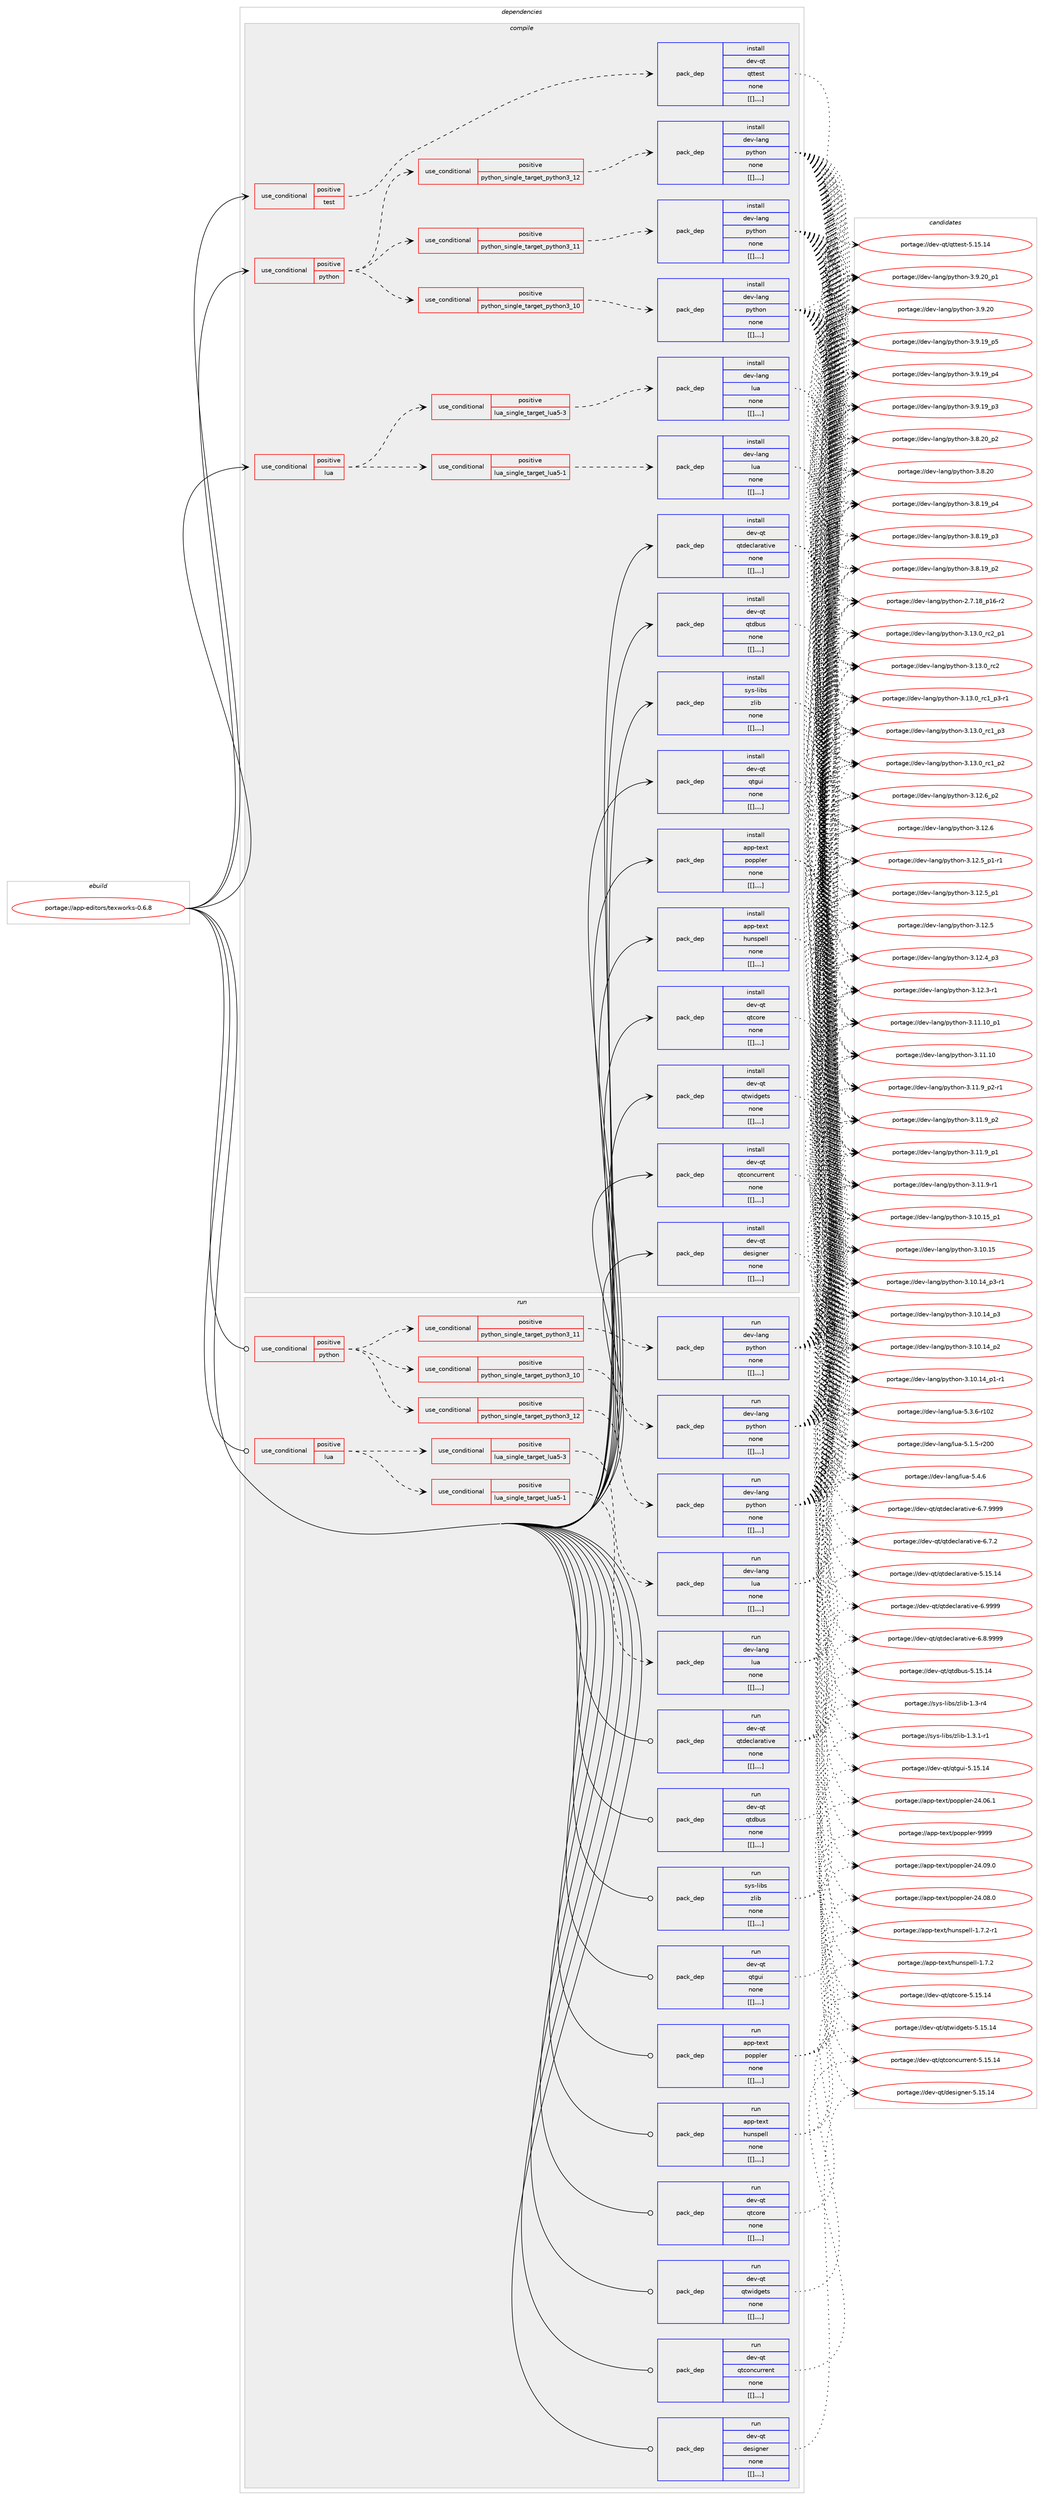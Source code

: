 digraph prolog {

# *************
# Graph options
# *************

newrank=true;
concentrate=true;
compound=true;
graph [rankdir=LR,fontname=Helvetica,fontsize=10,ranksep=1.5];#, ranksep=2.5, nodesep=0.2];
edge  [arrowhead=vee];
node  [fontname=Helvetica,fontsize=10];

# **********
# The ebuild
# **********

subgraph cluster_leftcol {
color=gray;
label=<<i>ebuild</i>>;
id [label="portage://app-editors/texworks-0.6.8", color=red, width=4, href="../app-editors/texworks-0.6.8.svg"];
}

# ****************
# The dependencies
# ****************

subgraph cluster_midcol {
color=gray;
label=<<i>dependencies</i>>;
subgraph cluster_compile {
fillcolor="#eeeeee";
style=filled;
label=<<i>compile</i>>;
subgraph cond5923 {
dependency21147 [label=<<TABLE BORDER="0" CELLBORDER="1" CELLSPACING="0" CELLPADDING="4"><TR><TD ROWSPAN="3" CELLPADDING="10">use_conditional</TD></TR><TR><TD>positive</TD></TR><TR><TD>lua</TD></TR></TABLE>>, shape=none, color=red];
subgraph cond5924 {
dependency21148 [label=<<TABLE BORDER="0" CELLBORDER="1" CELLSPACING="0" CELLPADDING="4"><TR><TD ROWSPAN="3" CELLPADDING="10">use_conditional</TD></TR><TR><TD>positive</TD></TR><TR><TD>lua_single_target_lua5-1</TD></TR></TABLE>>, shape=none, color=red];
subgraph pack15107 {
dependency21149 [label=<<TABLE BORDER="0" CELLBORDER="1" CELLSPACING="0" CELLPADDING="4" WIDTH="220"><TR><TD ROWSPAN="6" CELLPADDING="30">pack_dep</TD></TR><TR><TD WIDTH="110">install</TD></TR><TR><TD>dev-lang</TD></TR><TR><TD>lua</TD></TR><TR><TD>none</TD></TR><TR><TD>[[],,,,]</TD></TR></TABLE>>, shape=none, color=blue];
}
dependency21148:e -> dependency21149:w [weight=20,style="dashed",arrowhead="vee"];
}
dependency21147:e -> dependency21148:w [weight=20,style="dashed",arrowhead="vee"];
subgraph cond5925 {
dependency21150 [label=<<TABLE BORDER="0" CELLBORDER="1" CELLSPACING="0" CELLPADDING="4"><TR><TD ROWSPAN="3" CELLPADDING="10">use_conditional</TD></TR><TR><TD>positive</TD></TR><TR><TD>lua_single_target_lua5-3</TD></TR></TABLE>>, shape=none, color=red];
subgraph pack15108 {
dependency21151 [label=<<TABLE BORDER="0" CELLBORDER="1" CELLSPACING="0" CELLPADDING="4" WIDTH="220"><TR><TD ROWSPAN="6" CELLPADDING="30">pack_dep</TD></TR><TR><TD WIDTH="110">install</TD></TR><TR><TD>dev-lang</TD></TR><TR><TD>lua</TD></TR><TR><TD>none</TD></TR><TR><TD>[[],,,,]</TD></TR></TABLE>>, shape=none, color=blue];
}
dependency21150:e -> dependency21151:w [weight=20,style="dashed",arrowhead="vee"];
}
dependency21147:e -> dependency21150:w [weight=20,style="dashed",arrowhead="vee"];
}
id:e -> dependency21147:w [weight=20,style="solid",arrowhead="vee"];
subgraph cond5926 {
dependency21152 [label=<<TABLE BORDER="0" CELLBORDER="1" CELLSPACING="0" CELLPADDING="4"><TR><TD ROWSPAN="3" CELLPADDING="10">use_conditional</TD></TR><TR><TD>positive</TD></TR><TR><TD>python</TD></TR></TABLE>>, shape=none, color=red];
subgraph cond5927 {
dependency21153 [label=<<TABLE BORDER="0" CELLBORDER="1" CELLSPACING="0" CELLPADDING="4"><TR><TD ROWSPAN="3" CELLPADDING="10">use_conditional</TD></TR><TR><TD>positive</TD></TR><TR><TD>python_single_target_python3_10</TD></TR></TABLE>>, shape=none, color=red];
subgraph pack15109 {
dependency21154 [label=<<TABLE BORDER="0" CELLBORDER="1" CELLSPACING="0" CELLPADDING="4" WIDTH="220"><TR><TD ROWSPAN="6" CELLPADDING="30">pack_dep</TD></TR><TR><TD WIDTH="110">install</TD></TR><TR><TD>dev-lang</TD></TR><TR><TD>python</TD></TR><TR><TD>none</TD></TR><TR><TD>[[],,,,]</TD></TR></TABLE>>, shape=none, color=blue];
}
dependency21153:e -> dependency21154:w [weight=20,style="dashed",arrowhead="vee"];
}
dependency21152:e -> dependency21153:w [weight=20,style="dashed",arrowhead="vee"];
subgraph cond5928 {
dependency21155 [label=<<TABLE BORDER="0" CELLBORDER="1" CELLSPACING="0" CELLPADDING="4"><TR><TD ROWSPAN="3" CELLPADDING="10">use_conditional</TD></TR><TR><TD>positive</TD></TR><TR><TD>python_single_target_python3_11</TD></TR></TABLE>>, shape=none, color=red];
subgraph pack15110 {
dependency21156 [label=<<TABLE BORDER="0" CELLBORDER="1" CELLSPACING="0" CELLPADDING="4" WIDTH="220"><TR><TD ROWSPAN="6" CELLPADDING="30">pack_dep</TD></TR><TR><TD WIDTH="110">install</TD></TR><TR><TD>dev-lang</TD></TR><TR><TD>python</TD></TR><TR><TD>none</TD></TR><TR><TD>[[],,,,]</TD></TR></TABLE>>, shape=none, color=blue];
}
dependency21155:e -> dependency21156:w [weight=20,style="dashed",arrowhead="vee"];
}
dependency21152:e -> dependency21155:w [weight=20,style="dashed",arrowhead="vee"];
subgraph cond5929 {
dependency21157 [label=<<TABLE BORDER="0" CELLBORDER="1" CELLSPACING="0" CELLPADDING="4"><TR><TD ROWSPAN="3" CELLPADDING="10">use_conditional</TD></TR><TR><TD>positive</TD></TR><TR><TD>python_single_target_python3_12</TD></TR></TABLE>>, shape=none, color=red];
subgraph pack15111 {
dependency21158 [label=<<TABLE BORDER="0" CELLBORDER="1" CELLSPACING="0" CELLPADDING="4" WIDTH="220"><TR><TD ROWSPAN="6" CELLPADDING="30">pack_dep</TD></TR><TR><TD WIDTH="110">install</TD></TR><TR><TD>dev-lang</TD></TR><TR><TD>python</TD></TR><TR><TD>none</TD></TR><TR><TD>[[],,,,]</TD></TR></TABLE>>, shape=none, color=blue];
}
dependency21157:e -> dependency21158:w [weight=20,style="dashed",arrowhead="vee"];
}
dependency21152:e -> dependency21157:w [weight=20,style="dashed",arrowhead="vee"];
}
id:e -> dependency21152:w [weight=20,style="solid",arrowhead="vee"];
subgraph cond5930 {
dependency21159 [label=<<TABLE BORDER="0" CELLBORDER="1" CELLSPACING="0" CELLPADDING="4"><TR><TD ROWSPAN="3" CELLPADDING="10">use_conditional</TD></TR><TR><TD>positive</TD></TR><TR><TD>test</TD></TR></TABLE>>, shape=none, color=red];
subgraph pack15112 {
dependency21160 [label=<<TABLE BORDER="0" CELLBORDER="1" CELLSPACING="0" CELLPADDING="4" WIDTH="220"><TR><TD ROWSPAN="6" CELLPADDING="30">pack_dep</TD></TR><TR><TD WIDTH="110">install</TD></TR><TR><TD>dev-qt</TD></TR><TR><TD>qttest</TD></TR><TR><TD>none</TD></TR><TR><TD>[[],,,,]</TD></TR></TABLE>>, shape=none, color=blue];
}
dependency21159:e -> dependency21160:w [weight=20,style="dashed",arrowhead="vee"];
}
id:e -> dependency21159:w [weight=20,style="solid",arrowhead="vee"];
subgraph pack15113 {
dependency21161 [label=<<TABLE BORDER="0" CELLBORDER="1" CELLSPACING="0" CELLPADDING="4" WIDTH="220"><TR><TD ROWSPAN="6" CELLPADDING="30">pack_dep</TD></TR><TR><TD WIDTH="110">install</TD></TR><TR><TD>app-text</TD></TR><TR><TD>hunspell</TD></TR><TR><TD>none</TD></TR><TR><TD>[[],,,,]</TD></TR></TABLE>>, shape=none, color=blue];
}
id:e -> dependency21161:w [weight=20,style="solid",arrowhead="vee"];
subgraph pack15114 {
dependency21162 [label=<<TABLE BORDER="0" CELLBORDER="1" CELLSPACING="0" CELLPADDING="4" WIDTH="220"><TR><TD ROWSPAN="6" CELLPADDING="30">pack_dep</TD></TR><TR><TD WIDTH="110">install</TD></TR><TR><TD>app-text</TD></TR><TR><TD>poppler</TD></TR><TR><TD>none</TD></TR><TR><TD>[[],,,,]</TD></TR></TABLE>>, shape=none, color=blue];
}
id:e -> dependency21162:w [weight=20,style="solid",arrowhead="vee"];
subgraph pack15115 {
dependency21163 [label=<<TABLE BORDER="0" CELLBORDER="1" CELLSPACING="0" CELLPADDING="4" WIDTH="220"><TR><TD ROWSPAN="6" CELLPADDING="30">pack_dep</TD></TR><TR><TD WIDTH="110">install</TD></TR><TR><TD>dev-qt</TD></TR><TR><TD>designer</TD></TR><TR><TD>none</TD></TR><TR><TD>[[],,,,]</TD></TR></TABLE>>, shape=none, color=blue];
}
id:e -> dependency21163:w [weight=20,style="solid",arrowhead="vee"];
subgraph pack15116 {
dependency21164 [label=<<TABLE BORDER="0" CELLBORDER="1" CELLSPACING="0" CELLPADDING="4" WIDTH="220"><TR><TD ROWSPAN="6" CELLPADDING="30">pack_dep</TD></TR><TR><TD WIDTH="110">install</TD></TR><TR><TD>dev-qt</TD></TR><TR><TD>qtconcurrent</TD></TR><TR><TD>none</TD></TR><TR><TD>[[],,,,]</TD></TR></TABLE>>, shape=none, color=blue];
}
id:e -> dependency21164:w [weight=20,style="solid",arrowhead="vee"];
subgraph pack15117 {
dependency21165 [label=<<TABLE BORDER="0" CELLBORDER="1" CELLSPACING="0" CELLPADDING="4" WIDTH="220"><TR><TD ROWSPAN="6" CELLPADDING="30">pack_dep</TD></TR><TR><TD WIDTH="110">install</TD></TR><TR><TD>dev-qt</TD></TR><TR><TD>qtcore</TD></TR><TR><TD>none</TD></TR><TR><TD>[[],,,,]</TD></TR></TABLE>>, shape=none, color=blue];
}
id:e -> dependency21165:w [weight=20,style="solid",arrowhead="vee"];
subgraph pack15118 {
dependency21166 [label=<<TABLE BORDER="0" CELLBORDER="1" CELLSPACING="0" CELLPADDING="4" WIDTH="220"><TR><TD ROWSPAN="6" CELLPADDING="30">pack_dep</TD></TR><TR><TD WIDTH="110">install</TD></TR><TR><TD>dev-qt</TD></TR><TR><TD>qtdbus</TD></TR><TR><TD>none</TD></TR><TR><TD>[[],,,,]</TD></TR></TABLE>>, shape=none, color=blue];
}
id:e -> dependency21166:w [weight=20,style="solid",arrowhead="vee"];
subgraph pack15119 {
dependency21167 [label=<<TABLE BORDER="0" CELLBORDER="1" CELLSPACING="0" CELLPADDING="4" WIDTH="220"><TR><TD ROWSPAN="6" CELLPADDING="30">pack_dep</TD></TR><TR><TD WIDTH="110">install</TD></TR><TR><TD>dev-qt</TD></TR><TR><TD>qtdeclarative</TD></TR><TR><TD>none</TD></TR><TR><TD>[[],,,,]</TD></TR></TABLE>>, shape=none, color=blue];
}
id:e -> dependency21167:w [weight=20,style="solid",arrowhead="vee"];
subgraph pack15120 {
dependency21168 [label=<<TABLE BORDER="0" CELLBORDER="1" CELLSPACING="0" CELLPADDING="4" WIDTH="220"><TR><TD ROWSPAN="6" CELLPADDING="30">pack_dep</TD></TR><TR><TD WIDTH="110">install</TD></TR><TR><TD>dev-qt</TD></TR><TR><TD>qtgui</TD></TR><TR><TD>none</TD></TR><TR><TD>[[],,,,]</TD></TR></TABLE>>, shape=none, color=blue];
}
id:e -> dependency21168:w [weight=20,style="solid",arrowhead="vee"];
subgraph pack15121 {
dependency21169 [label=<<TABLE BORDER="0" CELLBORDER="1" CELLSPACING="0" CELLPADDING="4" WIDTH="220"><TR><TD ROWSPAN="6" CELLPADDING="30">pack_dep</TD></TR><TR><TD WIDTH="110">install</TD></TR><TR><TD>dev-qt</TD></TR><TR><TD>qtwidgets</TD></TR><TR><TD>none</TD></TR><TR><TD>[[],,,,]</TD></TR></TABLE>>, shape=none, color=blue];
}
id:e -> dependency21169:w [weight=20,style="solid",arrowhead="vee"];
subgraph pack15122 {
dependency21170 [label=<<TABLE BORDER="0" CELLBORDER="1" CELLSPACING="0" CELLPADDING="4" WIDTH="220"><TR><TD ROWSPAN="6" CELLPADDING="30">pack_dep</TD></TR><TR><TD WIDTH="110">install</TD></TR><TR><TD>sys-libs</TD></TR><TR><TD>zlib</TD></TR><TR><TD>none</TD></TR><TR><TD>[[],,,,]</TD></TR></TABLE>>, shape=none, color=blue];
}
id:e -> dependency21170:w [weight=20,style="solid",arrowhead="vee"];
}
subgraph cluster_compileandrun {
fillcolor="#eeeeee";
style=filled;
label=<<i>compile and run</i>>;
}
subgraph cluster_run {
fillcolor="#eeeeee";
style=filled;
label=<<i>run</i>>;
subgraph cond5931 {
dependency21171 [label=<<TABLE BORDER="0" CELLBORDER="1" CELLSPACING="0" CELLPADDING="4"><TR><TD ROWSPAN="3" CELLPADDING="10">use_conditional</TD></TR><TR><TD>positive</TD></TR><TR><TD>lua</TD></TR></TABLE>>, shape=none, color=red];
subgraph cond5932 {
dependency21172 [label=<<TABLE BORDER="0" CELLBORDER="1" CELLSPACING="0" CELLPADDING="4"><TR><TD ROWSPAN="3" CELLPADDING="10">use_conditional</TD></TR><TR><TD>positive</TD></TR><TR><TD>lua_single_target_lua5-1</TD></TR></TABLE>>, shape=none, color=red];
subgraph pack15123 {
dependency21173 [label=<<TABLE BORDER="0" CELLBORDER="1" CELLSPACING="0" CELLPADDING="4" WIDTH="220"><TR><TD ROWSPAN="6" CELLPADDING="30">pack_dep</TD></TR><TR><TD WIDTH="110">run</TD></TR><TR><TD>dev-lang</TD></TR><TR><TD>lua</TD></TR><TR><TD>none</TD></TR><TR><TD>[[],,,,]</TD></TR></TABLE>>, shape=none, color=blue];
}
dependency21172:e -> dependency21173:w [weight=20,style="dashed",arrowhead="vee"];
}
dependency21171:e -> dependency21172:w [weight=20,style="dashed",arrowhead="vee"];
subgraph cond5933 {
dependency21174 [label=<<TABLE BORDER="0" CELLBORDER="1" CELLSPACING="0" CELLPADDING="4"><TR><TD ROWSPAN="3" CELLPADDING="10">use_conditional</TD></TR><TR><TD>positive</TD></TR><TR><TD>lua_single_target_lua5-3</TD></TR></TABLE>>, shape=none, color=red];
subgraph pack15124 {
dependency21175 [label=<<TABLE BORDER="0" CELLBORDER="1" CELLSPACING="0" CELLPADDING="4" WIDTH="220"><TR><TD ROWSPAN="6" CELLPADDING="30">pack_dep</TD></TR><TR><TD WIDTH="110">run</TD></TR><TR><TD>dev-lang</TD></TR><TR><TD>lua</TD></TR><TR><TD>none</TD></TR><TR><TD>[[],,,,]</TD></TR></TABLE>>, shape=none, color=blue];
}
dependency21174:e -> dependency21175:w [weight=20,style="dashed",arrowhead="vee"];
}
dependency21171:e -> dependency21174:w [weight=20,style="dashed",arrowhead="vee"];
}
id:e -> dependency21171:w [weight=20,style="solid",arrowhead="odot"];
subgraph cond5934 {
dependency21176 [label=<<TABLE BORDER="0" CELLBORDER="1" CELLSPACING="0" CELLPADDING="4"><TR><TD ROWSPAN="3" CELLPADDING="10">use_conditional</TD></TR><TR><TD>positive</TD></TR><TR><TD>python</TD></TR></TABLE>>, shape=none, color=red];
subgraph cond5935 {
dependency21177 [label=<<TABLE BORDER="0" CELLBORDER="1" CELLSPACING="0" CELLPADDING="4"><TR><TD ROWSPAN="3" CELLPADDING="10">use_conditional</TD></TR><TR><TD>positive</TD></TR><TR><TD>python_single_target_python3_10</TD></TR></TABLE>>, shape=none, color=red];
subgraph pack15125 {
dependency21178 [label=<<TABLE BORDER="0" CELLBORDER="1" CELLSPACING="0" CELLPADDING="4" WIDTH="220"><TR><TD ROWSPAN="6" CELLPADDING="30">pack_dep</TD></TR><TR><TD WIDTH="110">run</TD></TR><TR><TD>dev-lang</TD></TR><TR><TD>python</TD></TR><TR><TD>none</TD></TR><TR><TD>[[],,,,]</TD></TR></TABLE>>, shape=none, color=blue];
}
dependency21177:e -> dependency21178:w [weight=20,style="dashed",arrowhead="vee"];
}
dependency21176:e -> dependency21177:w [weight=20,style="dashed",arrowhead="vee"];
subgraph cond5936 {
dependency21179 [label=<<TABLE BORDER="0" CELLBORDER="1" CELLSPACING="0" CELLPADDING="4"><TR><TD ROWSPAN="3" CELLPADDING="10">use_conditional</TD></TR><TR><TD>positive</TD></TR><TR><TD>python_single_target_python3_11</TD></TR></TABLE>>, shape=none, color=red];
subgraph pack15126 {
dependency21180 [label=<<TABLE BORDER="0" CELLBORDER="1" CELLSPACING="0" CELLPADDING="4" WIDTH="220"><TR><TD ROWSPAN="6" CELLPADDING="30">pack_dep</TD></TR><TR><TD WIDTH="110">run</TD></TR><TR><TD>dev-lang</TD></TR><TR><TD>python</TD></TR><TR><TD>none</TD></TR><TR><TD>[[],,,,]</TD></TR></TABLE>>, shape=none, color=blue];
}
dependency21179:e -> dependency21180:w [weight=20,style="dashed",arrowhead="vee"];
}
dependency21176:e -> dependency21179:w [weight=20,style="dashed",arrowhead="vee"];
subgraph cond5937 {
dependency21181 [label=<<TABLE BORDER="0" CELLBORDER="1" CELLSPACING="0" CELLPADDING="4"><TR><TD ROWSPAN="3" CELLPADDING="10">use_conditional</TD></TR><TR><TD>positive</TD></TR><TR><TD>python_single_target_python3_12</TD></TR></TABLE>>, shape=none, color=red];
subgraph pack15127 {
dependency21182 [label=<<TABLE BORDER="0" CELLBORDER="1" CELLSPACING="0" CELLPADDING="4" WIDTH="220"><TR><TD ROWSPAN="6" CELLPADDING="30">pack_dep</TD></TR><TR><TD WIDTH="110">run</TD></TR><TR><TD>dev-lang</TD></TR><TR><TD>python</TD></TR><TR><TD>none</TD></TR><TR><TD>[[],,,,]</TD></TR></TABLE>>, shape=none, color=blue];
}
dependency21181:e -> dependency21182:w [weight=20,style="dashed",arrowhead="vee"];
}
dependency21176:e -> dependency21181:w [weight=20,style="dashed",arrowhead="vee"];
}
id:e -> dependency21176:w [weight=20,style="solid",arrowhead="odot"];
subgraph pack15128 {
dependency21183 [label=<<TABLE BORDER="0" CELLBORDER="1" CELLSPACING="0" CELLPADDING="4" WIDTH="220"><TR><TD ROWSPAN="6" CELLPADDING="30">pack_dep</TD></TR><TR><TD WIDTH="110">run</TD></TR><TR><TD>app-text</TD></TR><TR><TD>hunspell</TD></TR><TR><TD>none</TD></TR><TR><TD>[[],,,,]</TD></TR></TABLE>>, shape=none, color=blue];
}
id:e -> dependency21183:w [weight=20,style="solid",arrowhead="odot"];
subgraph pack15129 {
dependency21184 [label=<<TABLE BORDER="0" CELLBORDER="1" CELLSPACING="0" CELLPADDING="4" WIDTH="220"><TR><TD ROWSPAN="6" CELLPADDING="30">pack_dep</TD></TR><TR><TD WIDTH="110">run</TD></TR><TR><TD>app-text</TD></TR><TR><TD>poppler</TD></TR><TR><TD>none</TD></TR><TR><TD>[[],,,,]</TD></TR></TABLE>>, shape=none, color=blue];
}
id:e -> dependency21184:w [weight=20,style="solid",arrowhead="odot"];
subgraph pack15130 {
dependency21185 [label=<<TABLE BORDER="0" CELLBORDER="1" CELLSPACING="0" CELLPADDING="4" WIDTH="220"><TR><TD ROWSPAN="6" CELLPADDING="30">pack_dep</TD></TR><TR><TD WIDTH="110">run</TD></TR><TR><TD>dev-qt</TD></TR><TR><TD>designer</TD></TR><TR><TD>none</TD></TR><TR><TD>[[],,,,]</TD></TR></TABLE>>, shape=none, color=blue];
}
id:e -> dependency21185:w [weight=20,style="solid",arrowhead="odot"];
subgraph pack15131 {
dependency21186 [label=<<TABLE BORDER="0" CELLBORDER="1" CELLSPACING="0" CELLPADDING="4" WIDTH="220"><TR><TD ROWSPAN="6" CELLPADDING="30">pack_dep</TD></TR><TR><TD WIDTH="110">run</TD></TR><TR><TD>dev-qt</TD></TR><TR><TD>qtconcurrent</TD></TR><TR><TD>none</TD></TR><TR><TD>[[],,,,]</TD></TR></TABLE>>, shape=none, color=blue];
}
id:e -> dependency21186:w [weight=20,style="solid",arrowhead="odot"];
subgraph pack15132 {
dependency21187 [label=<<TABLE BORDER="0" CELLBORDER="1" CELLSPACING="0" CELLPADDING="4" WIDTH="220"><TR><TD ROWSPAN="6" CELLPADDING="30">pack_dep</TD></TR><TR><TD WIDTH="110">run</TD></TR><TR><TD>dev-qt</TD></TR><TR><TD>qtcore</TD></TR><TR><TD>none</TD></TR><TR><TD>[[],,,,]</TD></TR></TABLE>>, shape=none, color=blue];
}
id:e -> dependency21187:w [weight=20,style="solid",arrowhead="odot"];
subgraph pack15133 {
dependency21188 [label=<<TABLE BORDER="0" CELLBORDER="1" CELLSPACING="0" CELLPADDING="4" WIDTH="220"><TR><TD ROWSPAN="6" CELLPADDING="30">pack_dep</TD></TR><TR><TD WIDTH="110">run</TD></TR><TR><TD>dev-qt</TD></TR><TR><TD>qtdbus</TD></TR><TR><TD>none</TD></TR><TR><TD>[[],,,,]</TD></TR></TABLE>>, shape=none, color=blue];
}
id:e -> dependency21188:w [weight=20,style="solid",arrowhead="odot"];
subgraph pack15134 {
dependency21189 [label=<<TABLE BORDER="0" CELLBORDER="1" CELLSPACING="0" CELLPADDING="4" WIDTH="220"><TR><TD ROWSPAN="6" CELLPADDING="30">pack_dep</TD></TR><TR><TD WIDTH="110">run</TD></TR><TR><TD>dev-qt</TD></TR><TR><TD>qtdeclarative</TD></TR><TR><TD>none</TD></TR><TR><TD>[[],,,,]</TD></TR></TABLE>>, shape=none, color=blue];
}
id:e -> dependency21189:w [weight=20,style="solid",arrowhead="odot"];
subgraph pack15135 {
dependency21190 [label=<<TABLE BORDER="0" CELLBORDER="1" CELLSPACING="0" CELLPADDING="4" WIDTH="220"><TR><TD ROWSPAN="6" CELLPADDING="30">pack_dep</TD></TR><TR><TD WIDTH="110">run</TD></TR><TR><TD>dev-qt</TD></TR><TR><TD>qtgui</TD></TR><TR><TD>none</TD></TR><TR><TD>[[],,,,]</TD></TR></TABLE>>, shape=none, color=blue];
}
id:e -> dependency21190:w [weight=20,style="solid",arrowhead="odot"];
subgraph pack15136 {
dependency21191 [label=<<TABLE BORDER="0" CELLBORDER="1" CELLSPACING="0" CELLPADDING="4" WIDTH="220"><TR><TD ROWSPAN="6" CELLPADDING="30">pack_dep</TD></TR><TR><TD WIDTH="110">run</TD></TR><TR><TD>dev-qt</TD></TR><TR><TD>qtwidgets</TD></TR><TR><TD>none</TD></TR><TR><TD>[[],,,,]</TD></TR></TABLE>>, shape=none, color=blue];
}
id:e -> dependency21191:w [weight=20,style="solid",arrowhead="odot"];
subgraph pack15137 {
dependency21192 [label=<<TABLE BORDER="0" CELLBORDER="1" CELLSPACING="0" CELLPADDING="4" WIDTH="220"><TR><TD ROWSPAN="6" CELLPADDING="30">pack_dep</TD></TR><TR><TD WIDTH="110">run</TD></TR><TR><TD>sys-libs</TD></TR><TR><TD>zlib</TD></TR><TR><TD>none</TD></TR><TR><TD>[[],,,,]</TD></TR></TABLE>>, shape=none, color=blue];
}
id:e -> dependency21192:w [weight=20,style="solid",arrowhead="odot"];
}
}

# **************
# The candidates
# **************

subgraph cluster_choices {
rank=same;
color=gray;
label=<<i>candidates</i>>;

subgraph choice15107 {
color=black;
nodesep=1;
choice10010111845108971101034710811797455346524654 [label="portage://dev-lang/lua-5.4.6", color=red, width=4,href="../dev-lang/lua-5.4.6.svg"];
choice1001011184510897110103471081179745534651465445114494850 [label="portage://dev-lang/lua-5.3.6-r102", color=red, width=4,href="../dev-lang/lua-5.3.6-r102.svg"];
choice1001011184510897110103471081179745534649465345114504848 [label="portage://dev-lang/lua-5.1.5-r200", color=red, width=4,href="../dev-lang/lua-5.1.5-r200.svg"];
dependency21149:e -> choice10010111845108971101034710811797455346524654:w [style=dotted,weight="100"];
dependency21149:e -> choice1001011184510897110103471081179745534651465445114494850:w [style=dotted,weight="100"];
dependency21149:e -> choice1001011184510897110103471081179745534649465345114504848:w [style=dotted,weight="100"];
}
subgraph choice15108 {
color=black;
nodesep=1;
choice10010111845108971101034710811797455346524654 [label="portage://dev-lang/lua-5.4.6", color=red, width=4,href="../dev-lang/lua-5.4.6.svg"];
choice1001011184510897110103471081179745534651465445114494850 [label="portage://dev-lang/lua-5.3.6-r102", color=red, width=4,href="../dev-lang/lua-5.3.6-r102.svg"];
choice1001011184510897110103471081179745534649465345114504848 [label="portage://dev-lang/lua-5.1.5-r200", color=red, width=4,href="../dev-lang/lua-5.1.5-r200.svg"];
dependency21151:e -> choice10010111845108971101034710811797455346524654:w [style=dotted,weight="100"];
dependency21151:e -> choice1001011184510897110103471081179745534651465445114494850:w [style=dotted,weight="100"];
dependency21151:e -> choice1001011184510897110103471081179745534649465345114504848:w [style=dotted,weight="100"];
}
subgraph choice15109 {
color=black;
nodesep=1;
choice100101118451089711010347112121116104111110455146495146489511499509511249 [label="portage://dev-lang/python-3.13.0_rc2_p1", color=red, width=4,href="../dev-lang/python-3.13.0_rc2_p1.svg"];
choice10010111845108971101034711212111610411111045514649514648951149950 [label="portage://dev-lang/python-3.13.0_rc2", color=red, width=4,href="../dev-lang/python-3.13.0_rc2.svg"];
choice1001011184510897110103471121211161041111104551464951464895114994995112514511449 [label="portage://dev-lang/python-3.13.0_rc1_p3-r1", color=red, width=4,href="../dev-lang/python-3.13.0_rc1_p3-r1.svg"];
choice100101118451089711010347112121116104111110455146495146489511499499511251 [label="portage://dev-lang/python-3.13.0_rc1_p3", color=red, width=4,href="../dev-lang/python-3.13.0_rc1_p3.svg"];
choice100101118451089711010347112121116104111110455146495146489511499499511250 [label="portage://dev-lang/python-3.13.0_rc1_p2", color=red, width=4,href="../dev-lang/python-3.13.0_rc1_p2.svg"];
choice100101118451089711010347112121116104111110455146495046549511250 [label="portage://dev-lang/python-3.12.6_p2", color=red, width=4,href="../dev-lang/python-3.12.6_p2.svg"];
choice10010111845108971101034711212111610411111045514649504654 [label="portage://dev-lang/python-3.12.6", color=red, width=4,href="../dev-lang/python-3.12.6.svg"];
choice1001011184510897110103471121211161041111104551464950465395112494511449 [label="portage://dev-lang/python-3.12.5_p1-r1", color=red, width=4,href="../dev-lang/python-3.12.5_p1-r1.svg"];
choice100101118451089711010347112121116104111110455146495046539511249 [label="portage://dev-lang/python-3.12.5_p1", color=red, width=4,href="../dev-lang/python-3.12.5_p1.svg"];
choice10010111845108971101034711212111610411111045514649504653 [label="portage://dev-lang/python-3.12.5", color=red, width=4,href="../dev-lang/python-3.12.5.svg"];
choice100101118451089711010347112121116104111110455146495046529511251 [label="portage://dev-lang/python-3.12.4_p3", color=red, width=4,href="../dev-lang/python-3.12.4_p3.svg"];
choice100101118451089711010347112121116104111110455146495046514511449 [label="portage://dev-lang/python-3.12.3-r1", color=red, width=4,href="../dev-lang/python-3.12.3-r1.svg"];
choice10010111845108971101034711212111610411111045514649494649489511249 [label="portage://dev-lang/python-3.11.10_p1", color=red, width=4,href="../dev-lang/python-3.11.10_p1.svg"];
choice1001011184510897110103471121211161041111104551464949464948 [label="portage://dev-lang/python-3.11.10", color=red, width=4,href="../dev-lang/python-3.11.10.svg"];
choice1001011184510897110103471121211161041111104551464949465795112504511449 [label="portage://dev-lang/python-3.11.9_p2-r1", color=red, width=4,href="../dev-lang/python-3.11.9_p2-r1.svg"];
choice100101118451089711010347112121116104111110455146494946579511250 [label="portage://dev-lang/python-3.11.9_p2", color=red, width=4,href="../dev-lang/python-3.11.9_p2.svg"];
choice100101118451089711010347112121116104111110455146494946579511249 [label="portage://dev-lang/python-3.11.9_p1", color=red, width=4,href="../dev-lang/python-3.11.9_p1.svg"];
choice100101118451089711010347112121116104111110455146494946574511449 [label="portage://dev-lang/python-3.11.9-r1", color=red, width=4,href="../dev-lang/python-3.11.9-r1.svg"];
choice10010111845108971101034711212111610411111045514649484649539511249 [label="portage://dev-lang/python-3.10.15_p1", color=red, width=4,href="../dev-lang/python-3.10.15_p1.svg"];
choice1001011184510897110103471121211161041111104551464948464953 [label="portage://dev-lang/python-3.10.15", color=red, width=4,href="../dev-lang/python-3.10.15.svg"];
choice100101118451089711010347112121116104111110455146494846495295112514511449 [label="portage://dev-lang/python-3.10.14_p3-r1", color=red, width=4,href="../dev-lang/python-3.10.14_p3-r1.svg"];
choice10010111845108971101034711212111610411111045514649484649529511251 [label="portage://dev-lang/python-3.10.14_p3", color=red, width=4,href="../dev-lang/python-3.10.14_p3.svg"];
choice10010111845108971101034711212111610411111045514649484649529511250 [label="portage://dev-lang/python-3.10.14_p2", color=red, width=4,href="../dev-lang/python-3.10.14_p2.svg"];
choice100101118451089711010347112121116104111110455146494846495295112494511449 [label="portage://dev-lang/python-3.10.14_p1-r1", color=red, width=4,href="../dev-lang/python-3.10.14_p1-r1.svg"];
choice100101118451089711010347112121116104111110455146574650489511249 [label="portage://dev-lang/python-3.9.20_p1", color=red, width=4,href="../dev-lang/python-3.9.20_p1.svg"];
choice10010111845108971101034711212111610411111045514657465048 [label="portage://dev-lang/python-3.9.20", color=red, width=4,href="../dev-lang/python-3.9.20.svg"];
choice100101118451089711010347112121116104111110455146574649579511253 [label="portage://dev-lang/python-3.9.19_p5", color=red, width=4,href="../dev-lang/python-3.9.19_p5.svg"];
choice100101118451089711010347112121116104111110455146574649579511252 [label="portage://dev-lang/python-3.9.19_p4", color=red, width=4,href="../dev-lang/python-3.9.19_p4.svg"];
choice100101118451089711010347112121116104111110455146574649579511251 [label="portage://dev-lang/python-3.9.19_p3", color=red, width=4,href="../dev-lang/python-3.9.19_p3.svg"];
choice100101118451089711010347112121116104111110455146564650489511250 [label="portage://dev-lang/python-3.8.20_p2", color=red, width=4,href="../dev-lang/python-3.8.20_p2.svg"];
choice10010111845108971101034711212111610411111045514656465048 [label="portage://dev-lang/python-3.8.20", color=red, width=4,href="../dev-lang/python-3.8.20.svg"];
choice100101118451089711010347112121116104111110455146564649579511252 [label="portage://dev-lang/python-3.8.19_p4", color=red, width=4,href="../dev-lang/python-3.8.19_p4.svg"];
choice100101118451089711010347112121116104111110455146564649579511251 [label="portage://dev-lang/python-3.8.19_p3", color=red, width=4,href="../dev-lang/python-3.8.19_p3.svg"];
choice100101118451089711010347112121116104111110455146564649579511250 [label="portage://dev-lang/python-3.8.19_p2", color=red, width=4,href="../dev-lang/python-3.8.19_p2.svg"];
choice100101118451089711010347112121116104111110455046554649569511249544511450 [label="portage://dev-lang/python-2.7.18_p16-r2", color=red, width=4,href="../dev-lang/python-2.7.18_p16-r2.svg"];
dependency21154:e -> choice100101118451089711010347112121116104111110455146495146489511499509511249:w [style=dotted,weight="100"];
dependency21154:e -> choice10010111845108971101034711212111610411111045514649514648951149950:w [style=dotted,weight="100"];
dependency21154:e -> choice1001011184510897110103471121211161041111104551464951464895114994995112514511449:w [style=dotted,weight="100"];
dependency21154:e -> choice100101118451089711010347112121116104111110455146495146489511499499511251:w [style=dotted,weight="100"];
dependency21154:e -> choice100101118451089711010347112121116104111110455146495146489511499499511250:w [style=dotted,weight="100"];
dependency21154:e -> choice100101118451089711010347112121116104111110455146495046549511250:w [style=dotted,weight="100"];
dependency21154:e -> choice10010111845108971101034711212111610411111045514649504654:w [style=dotted,weight="100"];
dependency21154:e -> choice1001011184510897110103471121211161041111104551464950465395112494511449:w [style=dotted,weight="100"];
dependency21154:e -> choice100101118451089711010347112121116104111110455146495046539511249:w [style=dotted,weight="100"];
dependency21154:e -> choice10010111845108971101034711212111610411111045514649504653:w [style=dotted,weight="100"];
dependency21154:e -> choice100101118451089711010347112121116104111110455146495046529511251:w [style=dotted,weight="100"];
dependency21154:e -> choice100101118451089711010347112121116104111110455146495046514511449:w [style=dotted,weight="100"];
dependency21154:e -> choice10010111845108971101034711212111610411111045514649494649489511249:w [style=dotted,weight="100"];
dependency21154:e -> choice1001011184510897110103471121211161041111104551464949464948:w [style=dotted,weight="100"];
dependency21154:e -> choice1001011184510897110103471121211161041111104551464949465795112504511449:w [style=dotted,weight="100"];
dependency21154:e -> choice100101118451089711010347112121116104111110455146494946579511250:w [style=dotted,weight="100"];
dependency21154:e -> choice100101118451089711010347112121116104111110455146494946579511249:w [style=dotted,weight="100"];
dependency21154:e -> choice100101118451089711010347112121116104111110455146494946574511449:w [style=dotted,weight="100"];
dependency21154:e -> choice10010111845108971101034711212111610411111045514649484649539511249:w [style=dotted,weight="100"];
dependency21154:e -> choice1001011184510897110103471121211161041111104551464948464953:w [style=dotted,weight="100"];
dependency21154:e -> choice100101118451089711010347112121116104111110455146494846495295112514511449:w [style=dotted,weight="100"];
dependency21154:e -> choice10010111845108971101034711212111610411111045514649484649529511251:w [style=dotted,weight="100"];
dependency21154:e -> choice10010111845108971101034711212111610411111045514649484649529511250:w [style=dotted,weight="100"];
dependency21154:e -> choice100101118451089711010347112121116104111110455146494846495295112494511449:w [style=dotted,weight="100"];
dependency21154:e -> choice100101118451089711010347112121116104111110455146574650489511249:w [style=dotted,weight="100"];
dependency21154:e -> choice10010111845108971101034711212111610411111045514657465048:w [style=dotted,weight="100"];
dependency21154:e -> choice100101118451089711010347112121116104111110455146574649579511253:w [style=dotted,weight="100"];
dependency21154:e -> choice100101118451089711010347112121116104111110455146574649579511252:w [style=dotted,weight="100"];
dependency21154:e -> choice100101118451089711010347112121116104111110455146574649579511251:w [style=dotted,weight="100"];
dependency21154:e -> choice100101118451089711010347112121116104111110455146564650489511250:w [style=dotted,weight="100"];
dependency21154:e -> choice10010111845108971101034711212111610411111045514656465048:w [style=dotted,weight="100"];
dependency21154:e -> choice100101118451089711010347112121116104111110455146564649579511252:w [style=dotted,weight="100"];
dependency21154:e -> choice100101118451089711010347112121116104111110455146564649579511251:w [style=dotted,weight="100"];
dependency21154:e -> choice100101118451089711010347112121116104111110455146564649579511250:w [style=dotted,weight="100"];
dependency21154:e -> choice100101118451089711010347112121116104111110455046554649569511249544511450:w [style=dotted,weight="100"];
}
subgraph choice15110 {
color=black;
nodesep=1;
choice100101118451089711010347112121116104111110455146495146489511499509511249 [label="portage://dev-lang/python-3.13.0_rc2_p1", color=red, width=4,href="../dev-lang/python-3.13.0_rc2_p1.svg"];
choice10010111845108971101034711212111610411111045514649514648951149950 [label="portage://dev-lang/python-3.13.0_rc2", color=red, width=4,href="../dev-lang/python-3.13.0_rc2.svg"];
choice1001011184510897110103471121211161041111104551464951464895114994995112514511449 [label="portage://dev-lang/python-3.13.0_rc1_p3-r1", color=red, width=4,href="../dev-lang/python-3.13.0_rc1_p3-r1.svg"];
choice100101118451089711010347112121116104111110455146495146489511499499511251 [label="portage://dev-lang/python-3.13.0_rc1_p3", color=red, width=4,href="../dev-lang/python-3.13.0_rc1_p3.svg"];
choice100101118451089711010347112121116104111110455146495146489511499499511250 [label="portage://dev-lang/python-3.13.0_rc1_p2", color=red, width=4,href="../dev-lang/python-3.13.0_rc1_p2.svg"];
choice100101118451089711010347112121116104111110455146495046549511250 [label="portage://dev-lang/python-3.12.6_p2", color=red, width=4,href="../dev-lang/python-3.12.6_p2.svg"];
choice10010111845108971101034711212111610411111045514649504654 [label="portage://dev-lang/python-3.12.6", color=red, width=4,href="../dev-lang/python-3.12.6.svg"];
choice1001011184510897110103471121211161041111104551464950465395112494511449 [label="portage://dev-lang/python-3.12.5_p1-r1", color=red, width=4,href="../dev-lang/python-3.12.5_p1-r1.svg"];
choice100101118451089711010347112121116104111110455146495046539511249 [label="portage://dev-lang/python-3.12.5_p1", color=red, width=4,href="../dev-lang/python-3.12.5_p1.svg"];
choice10010111845108971101034711212111610411111045514649504653 [label="portage://dev-lang/python-3.12.5", color=red, width=4,href="../dev-lang/python-3.12.5.svg"];
choice100101118451089711010347112121116104111110455146495046529511251 [label="portage://dev-lang/python-3.12.4_p3", color=red, width=4,href="../dev-lang/python-3.12.4_p3.svg"];
choice100101118451089711010347112121116104111110455146495046514511449 [label="portage://dev-lang/python-3.12.3-r1", color=red, width=4,href="../dev-lang/python-3.12.3-r1.svg"];
choice10010111845108971101034711212111610411111045514649494649489511249 [label="portage://dev-lang/python-3.11.10_p1", color=red, width=4,href="../dev-lang/python-3.11.10_p1.svg"];
choice1001011184510897110103471121211161041111104551464949464948 [label="portage://dev-lang/python-3.11.10", color=red, width=4,href="../dev-lang/python-3.11.10.svg"];
choice1001011184510897110103471121211161041111104551464949465795112504511449 [label="portage://dev-lang/python-3.11.9_p2-r1", color=red, width=4,href="../dev-lang/python-3.11.9_p2-r1.svg"];
choice100101118451089711010347112121116104111110455146494946579511250 [label="portage://dev-lang/python-3.11.9_p2", color=red, width=4,href="../dev-lang/python-3.11.9_p2.svg"];
choice100101118451089711010347112121116104111110455146494946579511249 [label="portage://dev-lang/python-3.11.9_p1", color=red, width=4,href="../dev-lang/python-3.11.9_p1.svg"];
choice100101118451089711010347112121116104111110455146494946574511449 [label="portage://dev-lang/python-3.11.9-r1", color=red, width=4,href="../dev-lang/python-3.11.9-r1.svg"];
choice10010111845108971101034711212111610411111045514649484649539511249 [label="portage://dev-lang/python-3.10.15_p1", color=red, width=4,href="../dev-lang/python-3.10.15_p1.svg"];
choice1001011184510897110103471121211161041111104551464948464953 [label="portage://dev-lang/python-3.10.15", color=red, width=4,href="../dev-lang/python-3.10.15.svg"];
choice100101118451089711010347112121116104111110455146494846495295112514511449 [label="portage://dev-lang/python-3.10.14_p3-r1", color=red, width=4,href="../dev-lang/python-3.10.14_p3-r1.svg"];
choice10010111845108971101034711212111610411111045514649484649529511251 [label="portage://dev-lang/python-3.10.14_p3", color=red, width=4,href="../dev-lang/python-3.10.14_p3.svg"];
choice10010111845108971101034711212111610411111045514649484649529511250 [label="portage://dev-lang/python-3.10.14_p2", color=red, width=4,href="../dev-lang/python-3.10.14_p2.svg"];
choice100101118451089711010347112121116104111110455146494846495295112494511449 [label="portage://dev-lang/python-3.10.14_p1-r1", color=red, width=4,href="../dev-lang/python-3.10.14_p1-r1.svg"];
choice100101118451089711010347112121116104111110455146574650489511249 [label="portage://dev-lang/python-3.9.20_p1", color=red, width=4,href="../dev-lang/python-3.9.20_p1.svg"];
choice10010111845108971101034711212111610411111045514657465048 [label="portage://dev-lang/python-3.9.20", color=red, width=4,href="../dev-lang/python-3.9.20.svg"];
choice100101118451089711010347112121116104111110455146574649579511253 [label="portage://dev-lang/python-3.9.19_p5", color=red, width=4,href="../dev-lang/python-3.9.19_p5.svg"];
choice100101118451089711010347112121116104111110455146574649579511252 [label="portage://dev-lang/python-3.9.19_p4", color=red, width=4,href="../dev-lang/python-3.9.19_p4.svg"];
choice100101118451089711010347112121116104111110455146574649579511251 [label="portage://dev-lang/python-3.9.19_p3", color=red, width=4,href="../dev-lang/python-3.9.19_p3.svg"];
choice100101118451089711010347112121116104111110455146564650489511250 [label="portage://dev-lang/python-3.8.20_p2", color=red, width=4,href="../dev-lang/python-3.8.20_p2.svg"];
choice10010111845108971101034711212111610411111045514656465048 [label="portage://dev-lang/python-3.8.20", color=red, width=4,href="../dev-lang/python-3.8.20.svg"];
choice100101118451089711010347112121116104111110455146564649579511252 [label="portage://dev-lang/python-3.8.19_p4", color=red, width=4,href="../dev-lang/python-3.8.19_p4.svg"];
choice100101118451089711010347112121116104111110455146564649579511251 [label="portage://dev-lang/python-3.8.19_p3", color=red, width=4,href="../dev-lang/python-3.8.19_p3.svg"];
choice100101118451089711010347112121116104111110455146564649579511250 [label="portage://dev-lang/python-3.8.19_p2", color=red, width=4,href="../dev-lang/python-3.8.19_p2.svg"];
choice100101118451089711010347112121116104111110455046554649569511249544511450 [label="portage://dev-lang/python-2.7.18_p16-r2", color=red, width=4,href="../dev-lang/python-2.7.18_p16-r2.svg"];
dependency21156:e -> choice100101118451089711010347112121116104111110455146495146489511499509511249:w [style=dotted,weight="100"];
dependency21156:e -> choice10010111845108971101034711212111610411111045514649514648951149950:w [style=dotted,weight="100"];
dependency21156:e -> choice1001011184510897110103471121211161041111104551464951464895114994995112514511449:w [style=dotted,weight="100"];
dependency21156:e -> choice100101118451089711010347112121116104111110455146495146489511499499511251:w [style=dotted,weight="100"];
dependency21156:e -> choice100101118451089711010347112121116104111110455146495146489511499499511250:w [style=dotted,weight="100"];
dependency21156:e -> choice100101118451089711010347112121116104111110455146495046549511250:w [style=dotted,weight="100"];
dependency21156:e -> choice10010111845108971101034711212111610411111045514649504654:w [style=dotted,weight="100"];
dependency21156:e -> choice1001011184510897110103471121211161041111104551464950465395112494511449:w [style=dotted,weight="100"];
dependency21156:e -> choice100101118451089711010347112121116104111110455146495046539511249:w [style=dotted,weight="100"];
dependency21156:e -> choice10010111845108971101034711212111610411111045514649504653:w [style=dotted,weight="100"];
dependency21156:e -> choice100101118451089711010347112121116104111110455146495046529511251:w [style=dotted,weight="100"];
dependency21156:e -> choice100101118451089711010347112121116104111110455146495046514511449:w [style=dotted,weight="100"];
dependency21156:e -> choice10010111845108971101034711212111610411111045514649494649489511249:w [style=dotted,weight="100"];
dependency21156:e -> choice1001011184510897110103471121211161041111104551464949464948:w [style=dotted,weight="100"];
dependency21156:e -> choice1001011184510897110103471121211161041111104551464949465795112504511449:w [style=dotted,weight="100"];
dependency21156:e -> choice100101118451089711010347112121116104111110455146494946579511250:w [style=dotted,weight="100"];
dependency21156:e -> choice100101118451089711010347112121116104111110455146494946579511249:w [style=dotted,weight="100"];
dependency21156:e -> choice100101118451089711010347112121116104111110455146494946574511449:w [style=dotted,weight="100"];
dependency21156:e -> choice10010111845108971101034711212111610411111045514649484649539511249:w [style=dotted,weight="100"];
dependency21156:e -> choice1001011184510897110103471121211161041111104551464948464953:w [style=dotted,weight="100"];
dependency21156:e -> choice100101118451089711010347112121116104111110455146494846495295112514511449:w [style=dotted,weight="100"];
dependency21156:e -> choice10010111845108971101034711212111610411111045514649484649529511251:w [style=dotted,weight="100"];
dependency21156:e -> choice10010111845108971101034711212111610411111045514649484649529511250:w [style=dotted,weight="100"];
dependency21156:e -> choice100101118451089711010347112121116104111110455146494846495295112494511449:w [style=dotted,weight="100"];
dependency21156:e -> choice100101118451089711010347112121116104111110455146574650489511249:w [style=dotted,weight="100"];
dependency21156:e -> choice10010111845108971101034711212111610411111045514657465048:w [style=dotted,weight="100"];
dependency21156:e -> choice100101118451089711010347112121116104111110455146574649579511253:w [style=dotted,weight="100"];
dependency21156:e -> choice100101118451089711010347112121116104111110455146574649579511252:w [style=dotted,weight="100"];
dependency21156:e -> choice100101118451089711010347112121116104111110455146574649579511251:w [style=dotted,weight="100"];
dependency21156:e -> choice100101118451089711010347112121116104111110455146564650489511250:w [style=dotted,weight="100"];
dependency21156:e -> choice10010111845108971101034711212111610411111045514656465048:w [style=dotted,weight="100"];
dependency21156:e -> choice100101118451089711010347112121116104111110455146564649579511252:w [style=dotted,weight="100"];
dependency21156:e -> choice100101118451089711010347112121116104111110455146564649579511251:w [style=dotted,weight="100"];
dependency21156:e -> choice100101118451089711010347112121116104111110455146564649579511250:w [style=dotted,weight="100"];
dependency21156:e -> choice100101118451089711010347112121116104111110455046554649569511249544511450:w [style=dotted,weight="100"];
}
subgraph choice15111 {
color=black;
nodesep=1;
choice100101118451089711010347112121116104111110455146495146489511499509511249 [label="portage://dev-lang/python-3.13.0_rc2_p1", color=red, width=4,href="../dev-lang/python-3.13.0_rc2_p1.svg"];
choice10010111845108971101034711212111610411111045514649514648951149950 [label="portage://dev-lang/python-3.13.0_rc2", color=red, width=4,href="../dev-lang/python-3.13.0_rc2.svg"];
choice1001011184510897110103471121211161041111104551464951464895114994995112514511449 [label="portage://dev-lang/python-3.13.0_rc1_p3-r1", color=red, width=4,href="../dev-lang/python-3.13.0_rc1_p3-r1.svg"];
choice100101118451089711010347112121116104111110455146495146489511499499511251 [label="portage://dev-lang/python-3.13.0_rc1_p3", color=red, width=4,href="../dev-lang/python-3.13.0_rc1_p3.svg"];
choice100101118451089711010347112121116104111110455146495146489511499499511250 [label="portage://dev-lang/python-3.13.0_rc1_p2", color=red, width=4,href="../dev-lang/python-3.13.0_rc1_p2.svg"];
choice100101118451089711010347112121116104111110455146495046549511250 [label="portage://dev-lang/python-3.12.6_p2", color=red, width=4,href="../dev-lang/python-3.12.6_p2.svg"];
choice10010111845108971101034711212111610411111045514649504654 [label="portage://dev-lang/python-3.12.6", color=red, width=4,href="../dev-lang/python-3.12.6.svg"];
choice1001011184510897110103471121211161041111104551464950465395112494511449 [label="portage://dev-lang/python-3.12.5_p1-r1", color=red, width=4,href="../dev-lang/python-3.12.5_p1-r1.svg"];
choice100101118451089711010347112121116104111110455146495046539511249 [label="portage://dev-lang/python-3.12.5_p1", color=red, width=4,href="../dev-lang/python-3.12.5_p1.svg"];
choice10010111845108971101034711212111610411111045514649504653 [label="portage://dev-lang/python-3.12.5", color=red, width=4,href="../dev-lang/python-3.12.5.svg"];
choice100101118451089711010347112121116104111110455146495046529511251 [label="portage://dev-lang/python-3.12.4_p3", color=red, width=4,href="../dev-lang/python-3.12.4_p3.svg"];
choice100101118451089711010347112121116104111110455146495046514511449 [label="portage://dev-lang/python-3.12.3-r1", color=red, width=4,href="../dev-lang/python-3.12.3-r1.svg"];
choice10010111845108971101034711212111610411111045514649494649489511249 [label="portage://dev-lang/python-3.11.10_p1", color=red, width=4,href="../dev-lang/python-3.11.10_p1.svg"];
choice1001011184510897110103471121211161041111104551464949464948 [label="portage://dev-lang/python-3.11.10", color=red, width=4,href="../dev-lang/python-3.11.10.svg"];
choice1001011184510897110103471121211161041111104551464949465795112504511449 [label="portage://dev-lang/python-3.11.9_p2-r1", color=red, width=4,href="../dev-lang/python-3.11.9_p2-r1.svg"];
choice100101118451089711010347112121116104111110455146494946579511250 [label="portage://dev-lang/python-3.11.9_p2", color=red, width=4,href="../dev-lang/python-3.11.9_p2.svg"];
choice100101118451089711010347112121116104111110455146494946579511249 [label="portage://dev-lang/python-3.11.9_p1", color=red, width=4,href="../dev-lang/python-3.11.9_p1.svg"];
choice100101118451089711010347112121116104111110455146494946574511449 [label="portage://dev-lang/python-3.11.9-r1", color=red, width=4,href="../dev-lang/python-3.11.9-r1.svg"];
choice10010111845108971101034711212111610411111045514649484649539511249 [label="portage://dev-lang/python-3.10.15_p1", color=red, width=4,href="../dev-lang/python-3.10.15_p1.svg"];
choice1001011184510897110103471121211161041111104551464948464953 [label="portage://dev-lang/python-3.10.15", color=red, width=4,href="../dev-lang/python-3.10.15.svg"];
choice100101118451089711010347112121116104111110455146494846495295112514511449 [label="portage://dev-lang/python-3.10.14_p3-r1", color=red, width=4,href="../dev-lang/python-3.10.14_p3-r1.svg"];
choice10010111845108971101034711212111610411111045514649484649529511251 [label="portage://dev-lang/python-3.10.14_p3", color=red, width=4,href="../dev-lang/python-3.10.14_p3.svg"];
choice10010111845108971101034711212111610411111045514649484649529511250 [label="portage://dev-lang/python-3.10.14_p2", color=red, width=4,href="../dev-lang/python-3.10.14_p2.svg"];
choice100101118451089711010347112121116104111110455146494846495295112494511449 [label="portage://dev-lang/python-3.10.14_p1-r1", color=red, width=4,href="../dev-lang/python-3.10.14_p1-r1.svg"];
choice100101118451089711010347112121116104111110455146574650489511249 [label="portage://dev-lang/python-3.9.20_p1", color=red, width=4,href="../dev-lang/python-3.9.20_p1.svg"];
choice10010111845108971101034711212111610411111045514657465048 [label="portage://dev-lang/python-3.9.20", color=red, width=4,href="../dev-lang/python-3.9.20.svg"];
choice100101118451089711010347112121116104111110455146574649579511253 [label="portage://dev-lang/python-3.9.19_p5", color=red, width=4,href="../dev-lang/python-3.9.19_p5.svg"];
choice100101118451089711010347112121116104111110455146574649579511252 [label="portage://dev-lang/python-3.9.19_p4", color=red, width=4,href="../dev-lang/python-3.9.19_p4.svg"];
choice100101118451089711010347112121116104111110455146574649579511251 [label="portage://dev-lang/python-3.9.19_p3", color=red, width=4,href="../dev-lang/python-3.9.19_p3.svg"];
choice100101118451089711010347112121116104111110455146564650489511250 [label="portage://dev-lang/python-3.8.20_p2", color=red, width=4,href="../dev-lang/python-3.8.20_p2.svg"];
choice10010111845108971101034711212111610411111045514656465048 [label="portage://dev-lang/python-3.8.20", color=red, width=4,href="../dev-lang/python-3.8.20.svg"];
choice100101118451089711010347112121116104111110455146564649579511252 [label="portage://dev-lang/python-3.8.19_p4", color=red, width=4,href="../dev-lang/python-3.8.19_p4.svg"];
choice100101118451089711010347112121116104111110455146564649579511251 [label="portage://dev-lang/python-3.8.19_p3", color=red, width=4,href="../dev-lang/python-3.8.19_p3.svg"];
choice100101118451089711010347112121116104111110455146564649579511250 [label="portage://dev-lang/python-3.8.19_p2", color=red, width=4,href="../dev-lang/python-3.8.19_p2.svg"];
choice100101118451089711010347112121116104111110455046554649569511249544511450 [label="portage://dev-lang/python-2.7.18_p16-r2", color=red, width=4,href="../dev-lang/python-2.7.18_p16-r2.svg"];
dependency21158:e -> choice100101118451089711010347112121116104111110455146495146489511499509511249:w [style=dotted,weight="100"];
dependency21158:e -> choice10010111845108971101034711212111610411111045514649514648951149950:w [style=dotted,weight="100"];
dependency21158:e -> choice1001011184510897110103471121211161041111104551464951464895114994995112514511449:w [style=dotted,weight="100"];
dependency21158:e -> choice100101118451089711010347112121116104111110455146495146489511499499511251:w [style=dotted,weight="100"];
dependency21158:e -> choice100101118451089711010347112121116104111110455146495146489511499499511250:w [style=dotted,weight="100"];
dependency21158:e -> choice100101118451089711010347112121116104111110455146495046549511250:w [style=dotted,weight="100"];
dependency21158:e -> choice10010111845108971101034711212111610411111045514649504654:w [style=dotted,weight="100"];
dependency21158:e -> choice1001011184510897110103471121211161041111104551464950465395112494511449:w [style=dotted,weight="100"];
dependency21158:e -> choice100101118451089711010347112121116104111110455146495046539511249:w [style=dotted,weight="100"];
dependency21158:e -> choice10010111845108971101034711212111610411111045514649504653:w [style=dotted,weight="100"];
dependency21158:e -> choice100101118451089711010347112121116104111110455146495046529511251:w [style=dotted,weight="100"];
dependency21158:e -> choice100101118451089711010347112121116104111110455146495046514511449:w [style=dotted,weight="100"];
dependency21158:e -> choice10010111845108971101034711212111610411111045514649494649489511249:w [style=dotted,weight="100"];
dependency21158:e -> choice1001011184510897110103471121211161041111104551464949464948:w [style=dotted,weight="100"];
dependency21158:e -> choice1001011184510897110103471121211161041111104551464949465795112504511449:w [style=dotted,weight="100"];
dependency21158:e -> choice100101118451089711010347112121116104111110455146494946579511250:w [style=dotted,weight="100"];
dependency21158:e -> choice100101118451089711010347112121116104111110455146494946579511249:w [style=dotted,weight="100"];
dependency21158:e -> choice100101118451089711010347112121116104111110455146494946574511449:w [style=dotted,weight="100"];
dependency21158:e -> choice10010111845108971101034711212111610411111045514649484649539511249:w [style=dotted,weight="100"];
dependency21158:e -> choice1001011184510897110103471121211161041111104551464948464953:w [style=dotted,weight="100"];
dependency21158:e -> choice100101118451089711010347112121116104111110455146494846495295112514511449:w [style=dotted,weight="100"];
dependency21158:e -> choice10010111845108971101034711212111610411111045514649484649529511251:w [style=dotted,weight="100"];
dependency21158:e -> choice10010111845108971101034711212111610411111045514649484649529511250:w [style=dotted,weight="100"];
dependency21158:e -> choice100101118451089711010347112121116104111110455146494846495295112494511449:w [style=dotted,weight="100"];
dependency21158:e -> choice100101118451089711010347112121116104111110455146574650489511249:w [style=dotted,weight="100"];
dependency21158:e -> choice10010111845108971101034711212111610411111045514657465048:w [style=dotted,weight="100"];
dependency21158:e -> choice100101118451089711010347112121116104111110455146574649579511253:w [style=dotted,weight="100"];
dependency21158:e -> choice100101118451089711010347112121116104111110455146574649579511252:w [style=dotted,weight="100"];
dependency21158:e -> choice100101118451089711010347112121116104111110455146574649579511251:w [style=dotted,weight="100"];
dependency21158:e -> choice100101118451089711010347112121116104111110455146564650489511250:w [style=dotted,weight="100"];
dependency21158:e -> choice10010111845108971101034711212111610411111045514656465048:w [style=dotted,weight="100"];
dependency21158:e -> choice100101118451089711010347112121116104111110455146564649579511252:w [style=dotted,weight="100"];
dependency21158:e -> choice100101118451089711010347112121116104111110455146564649579511251:w [style=dotted,weight="100"];
dependency21158:e -> choice100101118451089711010347112121116104111110455146564649579511250:w [style=dotted,weight="100"];
dependency21158:e -> choice100101118451089711010347112121116104111110455046554649569511249544511450:w [style=dotted,weight="100"];
}
subgraph choice15112 {
color=black;
nodesep=1;
choice10010111845113116471131161161011151164553464953464952 [label="portage://dev-qt/qttest-5.15.14", color=red, width=4,href="../dev-qt/qttest-5.15.14.svg"];
dependency21160:e -> choice10010111845113116471131161161011151164553464953464952:w [style=dotted,weight="100"];
}
subgraph choice15113 {
color=black;
nodesep=1;
choice9711211245116101120116471041171101151121011081084549465546504511449 [label="portage://app-text/hunspell-1.7.2-r1", color=red, width=4,href="../app-text/hunspell-1.7.2-r1.svg"];
choice971121124511610112011647104117110115112101108108454946554650 [label="portage://app-text/hunspell-1.7.2", color=red, width=4,href="../app-text/hunspell-1.7.2.svg"];
dependency21161:e -> choice9711211245116101120116471041171101151121011081084549465546504511449:w [style=dotted,weight="100"];
dependency21161:e -> choice971121124511610112011647104117110115112101108108454946554650:w [style=dotted,weight="100"];
}
subgraph choice15114 {
color=black;
nodesep=1;
choice9711211245116101120116471121111121121081011144557575757 [label="portage://app-text/poppler-9999", color=red, width=4,href="../app-text/poppler-9999.svg"];
choice9711211245116101120116471121111121121081011144550524648574648 [label="portage://app-text/poppler-24.09.0", color=red, width=4,href="../app-text/poppler-24.09.0.svg"];
choice9711211245116101120116471121111121121081011144550524648564648 [label="portage://app-text/poppler-24.08.0", color=red, width=4,href="../app-text/poppler-24.08.0.svg"];
choice9711211245116101120116471121111121121081011144550524648544649 [label="portage://app-text/poppler-24.06.1", color=red, width=4,href="../app-text/poppler-24.06.1.svg"];
dependency21162:e -> choice9711211245116101120116471121111121121081011144557575757:w [style=dotted,weight="100"];
dependency21162:e -> choice9711211245116101120116471121111121121081011144550524648574648:w [style=dotted,weight="100"];
dependency21162:e -> choice9711211245116101120116471121111121121081011144550524648564648:w [style=dotted,weight="100"];
dependency21162:e -> choice9711211245116101120116471121111121121081011144550524648544649:w [style=dotted,weight="100"];
}
subgraph choice15115 {
color=black;
nodesep=1;
choice10010111845113116471001011151051031101011144553464953464952 [label="portage://dev-qt/designer-5.15.14", color=red, width=4,href="../dev-qt/designer-5.15.14.svg"];
dependency21163:e -> choice10010111845113116471001011151051031101011144553464953464952:w [style=dotted,weight="100"];
}
subgraph choice15116 {
color=black;
nodesep=1;
choice100101118451131164711311699111110991171141141011101164553464953464952 [label="portage://dev-qt/qtconcurrent-5.15.14", color=red, width=4,href="../dev-qt/qtconcurrent-5.15.14.svg"];
dependency21164:e -> choice100101118451131164711311699111110991171141141011101164553464953464952:w [style=dotted,weight="100"];
}
subgraph choice15117 {
color=black;
nodesep=1;
choice1001011184511311647113116991111141014553464953464952 [label="portage://dev-qt/qtcore-5.15.14", color=red, width=4,href="../dev-qt/qtcore-5.15.14.svg"];
dependency21165:e -> choice1001011184511311647113116991111141014553464953464952:w [style=dotted,weight="100"];
}
subgraph choice15118 {
color=black;
nodesep=1;
choice1001011184511311647113116100981171154553464953464952 [label="portage://dev-qt/qtdbus-5.15.14", color=red, width=4,href="../dev-qt/qtdbus-5.15.14.svg"];
dependency21166:e -> choice1001011184511311647113116100981171154553464953464952:w [style=dotted,weight="100"];
}
subgraph choice15119 {
color=black;
nodesep=1;
choice100101118451131164711311610010199108971149711610511810145544657575757 [label="portage://dev-qt/qtdeclarative-6.9999", color=red, width=4,href="../dev-qt/qtdeclarative-6.9999.svg"];
choice1001011184511311647113116100101991089711497116105118101455446564657575757 [label="portage://dev-qt/qtdeclarative-6.8.9999", color=red, width=4,href="../dev-qt/qtdeclarative-6.8.9999.svg"];
choice1001011184511311647113116100101991089711497116105118101455446554657575757 [label="portage://dev-qt/qtdeclarative-6.7.9999", color=red, width=4,href="../dev-qt/qtdeclarative-6.7.9999.svg"];
choice1001011184511311647113116100101991089711497116105118101455446554650 [label="portage://dev-qt/qtdeclarative-6.7.2", color=red, width=4,href="../dev-qt/qtdeclarative-6.7.2.svg"];
choice10010111845113116471131161001019910897114971161051181014553464953464952 [label="portage://dev-qt/qtdeclarative-5.15.14", color=red, width=4,href="../dev-qt/qtdeclarative-5.15.14.svg"];
dependency21167:e -> choice100101118451131164711311610010199108971149711610511810145544657575757:w [style=dotted,weight="100"];
dependency21167:e -> choice1001011184511311647113116100101991089711497116105118101455446564657575757:w [style=dotted,weight="100"];
dependency21167:e -> choice1001011184511311647113116100101991089711497116105118101455446554657575757:w [style=dotted,weight="100"];
dependency21167:e -> choice1001011184511311647113116100101991089711497116105118101455446554650:w [style=dotted,weight="100"];
dependency21167:e -> choice10010111845113116471131161001019910897114971161051181014553464953464952:w [style=dotted,weight="100"];
}
subgraph choice15120 {
color=black;
nodesep=1;
choice10010111845113116471131161031171054553464953464952 [label="portage://dev-qt/qtgui-5.15.14", color=red, width=4,href="../dev-qt/qtgui-5.15.14.svg"];
dependency21168:e -> choice10010111845113116471131161031171054553464953464952:w [style=dotted,weight="100"];
}
subgraph choice15121 {
color=black;
nodesep=1;
choice10010111845113116471131161191051001031011161154553464953464952 [label="portage://dev-qt/qtwidgets-5.15.14", color=red, width=4,href="../dev-qt/qtwidgets-5.15.14.svg"];
dependency21169:e -> choice10010111845113116471131161191051001031011161154553464953464952:w [style=dotted,weight="100"];
}
subgraph choice15122 {
color=black;
nodesep=1;
choice115121115451081059811547122108105984549465146494511449 [label="portage://sys-libs/zlib-1.3.1-r1", color=red, width=4,href="../sys-libs/zlib-1.3.1-r1.svg"];
choice11512111545108105981154712210810598454946514511452 [label="portage://sys-libs/zlib-1.3-r4", color=red, width=4,href="../sys-libs/zlib-1.3-r4.svg"];
dependency21170:e -> choice115121115451081059811547122108105984549465146494511449:w [style=dotted,weight="100"];
dependency21170:e -> choice11512111545108105981154712210810598454946514511452:w [style=dotted,weight="100"];
}
subgraph choice15123 {
color=black;
nodesep=1;
choice10010111845108971101034710811797455346524654 [label="portage://dev-lang/lua-5.4.6", color=red, width=4,href="../dev-lang/lua-5.4.6.svg"];
choice1001011184510897110103471081179745534651465445114494850 [label="portage://dev-lang/lua-5.3.6-r102", color=red, width=4,href="../dev-lang/lua-5.3.6-r102.svg"];
choice1001011184510897110103471081179745534649465345114504848 [label="portage://dev-lang/lua-5.1.5-r200", color=red, width=4,href="../dev-lang/lua-5.1.5-r200.svg"];
dependency21173:e -> choice10010111845108971101034710811797455346524654:w [style=dotted,weight="100"];
dependency21173:e -> choice1001011184510897110103471081179745534651465445114494850:w [style=dotted,weight="100"];
dependency21173:e -> choice1001011184510897110103471081179745534649465345114504848:w [style=dotted,weight="100"];
}
subgraph choice15124 {
color=black;
nodesep=1;
choice10010111845108971101034710811797455346524654 [label="portage://dev-lang/lua-5.4.6", color=red, width=4,href="../dev-lang/lua-5.4.6.svg"];
choice1001011184510897110103471081179745534651465445114494850 [label="portage://dev-lang/lua-5.3.6-r102", color=red, width=4,href="../dev-lang/lua-5.3.6-r102.svg"];
choice1001011184510897110103471081179745534649465345114504848 [label="portage://dev-lang/lua-5.1.5-r200", color=red, width=4,href="../dev-lang/lua-5.1.5-r200.svg"];
dependency21175:e -> choice10010111845108971101034710811797455346524654:w [style=dotted,weight="100"];
dependency21175:e -> choice1001011184510897110103471081179745534651465445114494850:w [style=dotted,weight="100"];
dependency21175:e -> choice1001011184510897110103471081179745534649465345114504848:w [style=dotted,weight="100"];
}
subgraph choice15125 {
color=black;
nodesep=1;
choice100101118451089711010347112121116104111110455146495146489511499509511249 [label="portage://dev-lang/python-3.13.0_rc2_p1", color=red, width=4,href="../dev-lang/python-3.13.0_rc2_p1.svg"];
choice10010111845108971101034711212111610411111045514649514648951149950 [label="portage://dev-lang/python-3.13.0_rc2", color=red, width=4,href="../dev-lang/python-3.13.0_rc2.svg"];
choice1001011184510897110103471121211161041111104551464951464895114994995112514511449 [label="portage://dev-lang/python-3.13.0_rc1_p3-r1", color=red, width=4,href="../dev-lang/python-3.13.0_rc1_p3-r1.svg"];
choice100101118451089711010347112121116104111110455146495146489511499499511251 [label="portage://dev-lang/python-3.13.0_rc1_p3", color=red, width=4,href="../dev-lang/python-3.13.0_rc1_p3.svg"];
choice100101118451089711010347112121116104111110455146495146489511499499511250 [label="portage://dev-lang/python-3.13.0_rc1_p2", color=red, width=4,href="../dev-lang/python-3.13.0_rc1_p2.svg"];
choice100101118451089711010347112121116104111110455146495046549511250 [label="portage://dev-lang/python-3.12.6_p2", color=red, width=4,href="../dev-lang/python-3.12.6_p2.svg"];
choice10010111845108971101034711212111610411111045514649504654 [label="portage://dev-lang/python-3.12.6", color=red, width=4,href="../dev-lang/python-3.12.6.svg"];
choice1001011184510897110103471121211161041111104551464950465395112494511449 [label="portage://dev-lang/python-3.12.5_p1-r1", color=red, width=4,href="../dev-lang/python-3.12.5_p1-r1.svg"];
choice100101118451089711010347112121116104111110455146495046539511249 [label="portage://dev-lang/python-3.12.5_p1", color=red, width=4,href="../dev-lang/python-3.12.5_p1.svg"];
choice10010111845108971101034711212111610411111045514649504653 [label="portage://dev-lang/python-3.12.5", color=red, width=4,href="../dev-lang/python-3.12.5.svg"];
choice100101118451089711010347112121116104111110455146495046529511251 [label="portage://dev-lang/python-3.12.4_p3", color=red, width=4,href="../dev-lang/python-3.12.4_p3.svg"];
choice100101118451089711010347112121116104111110455146495046514511449 [label="portage://dev-lang/python-3.12.3-r1", color=red, width=4,href="../dev-lang/python-3.12.3-r1.svg"];
choice10010111845108971101034711212111610411111045514649494649489511249 [label="portage://dev-lang/python-3.11.10_p1", color=red, width=4,href="../dev-lang/python-3.11.10_p1.svg"];
choice1001011184510897110103471121211161041111104551464949464948 [label="portage://dev-lang/python-3.11.10", color=red, width=4,href="../dev-lang/python-3.11.10.svg"];
choice1001011184510897110103471121211161041111104551464949465795112504511449 [label="portage://dev-lang/python-3.11.9_p2-r1", color=red, width=4,href="../dev-lang/python-3.11.9_p2-r1.svg"];
choice100101118451089711010347112121116104111110455146494946579511250 [label="portage://dev-lang/python-3.11.9_p2", color=red, width=4,href="../dev-lang/python-3.11.9_p2.svg"];
choice100101118451089711010347112121116104111110455146494946579511249 [label="portage://dev-lang/python-3.11.9_p1", color=red, width=4,href="../dev-lang/python-3.11.9_p1.svg"];
choice100101118451089711010347112121116104111110455146494946574511449 [label="portage://dev-lang/python-3.11.9-r1", color=red, width=4,href="../dev-lang/python-3.11.9-r1.svg"];
choice10010111845108971101034711212111610411111045514649484649539511249 [label="portage://dev-lang/python-3.10.15_p1", color=red, width=4,href="../dev-lang/python-3.10.15_p1.svg"];
choice1001011184510897110103471121211161041111104551464948464953 [label="portage://dev-lang/python-3.10.15", color=red, width=4,href="../dev-lang/python-3.10.15.svg"];
choice100101118451089711010347112121116104111110455146494846495295112514511449 [label="portage://dev-lang/python-3.10.14_p3-r1", color=red, width=4,href="../dev-lang/python-3.10.14_p3-r1.svg"];
choice10010111845108971101034711212111610411111045514649484649529511251 [label="portage://dev-lang/python-3.10.14_p3", color=red, width=4,href="../dev-lang/python-3.10.14_p3.svg"];
choice10010111845108971101034711212111610411111045514649484649529511250 [label="portage://dev-lang/python-3.10.14_p2", color=red, width=4,href="../dev-lang/python-3.10.14_p2.svg"];
choice100101118451089711010347112121116104111110455146494846495295112494511449 [label="portage://dev-lang/python-3.10.14_p1-r1", color=red, width=4,href="../dev-lang/python-3.10.14_p1-r1.svg"];
choice100101118451089711010347112121116104111110455146574650489511249 [label="portage://dev-lang/python-3.9.20_p1", color=red, width=4,href="../dev-lang/python-3.9.20_p1.svg"];
choice10010111845108971101034711212111610411111045514657465048 [label="portage://dev-lang/python-3.9.20", color=red, width=4,href="../dev-lang/python-3.9.20.svg"];
choice100101118451089711010347112121116104111110455146574649579511253 [label="portage://dev-lang/python-3.9.19_p5", color=red, width=4,href="../dev-lang/python-3.9.19_p5.svg"];
choice100101118451089711010347112121116104111110455146574649579511252 [label="portage://dev-lang/python-3.9.19_p4", color=red, width=4,href="../dev-lang/python-3.9.19_p4.svg"];
choice100101118451089711010347112121116104111110455146574649579511251 [label="portage://dev-lang/python-3.9.19_p3", color=red, width=4,href="../dev-lang/python-3.9.19_p3.svg"];
choice100101118451089711010347112121116104111110455146564650489511250 [label="portage://dev-lang/python-3.8.20_p2", color=red, width=4,href="../dev-lang/python-3.8.20_p2.svg"];
choice10010111845108971101034711212111610411111045514656465048 [label="portage://dev-lang/python-3.8.20", color=red, width=4,href="../dev-lang/python-3.8.20.svg"];
choice100101118451089711010347112121116104111110455146564649579511252 [label="portage://dev-lang/python-3.8.19_p4", color=red, width=4,href="../dev-lang/python-3.8.19_p4.svg"];
choice100101118451089711010347112121116104111110455146564649579511251 [label="portage://dev-lang/python-3.8.19_p3", color=red, width=4,href="../dev-lang/python-3.8.19_p3.svg"];
choice100101118451089711010347112121116104111110455146564649579511250 [label="portage://dev-lang/python-3.8.19_p2", color=red, width=4,href="../dev-lang/python-3.8.19_p2.svg"];
choice100101118451089711010347112121116104111110455046554649569511249544511450 [label="portage://dev-lang/python-2.7.18_p16-r2", color=red, width=4,href="../dev-lang/python-2.7.18_p16-r2.svg"];
dependency21178:e -> choice100101118451089711010347112121116104111110455146495146489511499509511249:w [style=dotted,weight="100"];
dependency21178:e -> choice10010111845108971101034711212111610411111045514649514648951149950:w [style=dotted,weight="100"];
dependency21178:e -> choice1001011184510897110103471121211161041111104551464951464895114994995112514511449:w [style=dotted,weight="100"];
dependency21178:e -> choice100101118451089711010347112121116104111110455146495146489511499499511251:w [style=dotted,weight="100"];
dependency21178:e -> choice100101118451089711010347112121116104111110455146495146489511499499511250:w [style=dotted,weight="100"];
dependency21178:e -> choice100101118451089711010347112121116104111110455146495046549511250:w [style=dotted,weight="100"];
dependency21178:e -> choice10010111845108971101034711212111610411111045514649504654:w [style=dotted,weight="100"];
dependency21178:e -> choice1001011184510897110103471121211161041111104551464950465395112494511449:w [style=dotted,weight="100"];
dependency21178:e -> choice100101118451089711010347112121116104111110455146495046539511249:w [style=dotted,weight="100"];
dependency21178:e -> choice10010111845108971101034711212111610411111045514649504653:w [style=dotted,weight="100"];
dependency21178:e -> choice100101118451089711010347112121116104111110455146495046529511251:w [style=dotted,weight="100"];
dependency21178:e -> choice100101118451089711010347112121116104111110455146495046514511449:w [style=dotted,weight="100"];
dependency21178:e -> choice10010111845108971101034711212111610411111045514649494649489511249:w [style=dotted,weight="100"];
dependency21178:e -> choice1001011184510897110103471121211161041111104551464949464948:w [style=dotted,weight="100"];
dependency21178:e -> choice1001011184510897110103471121211161041111104551464949465795112504511449:w [style=dotted,weight="100"];
dependency21178:e -> choice100101118451089711010347112121116104111110455146494946579511250:w [style=dotted,weight="100"];
dependency21178:e -> choice100101118451089711010347112121116104111110455146494946579511249:w [style=dotted,weight="100"];
dependency21178:e -> choice100101118451089711010347112121116104111110455146494946574511449:w [style=dotted,weight="100"];
dependency21178:e -> choice10010111845108971101034711212111610411111045514649484649539511249:w [style=dotted,weight="100"];
dependency21178:e -> choice1001011184510897110103471121211161041111104551464948464953:w [style=dotted,weight="100"];
dependency21178:e -> choice100101118451089711010347112121116104111110455146494846495295112514511449:w [style=dotted,weight="100"];
dependency21178:e -> choice10010111845108971101034711212111610411111045514649484649529511251:w [style=dotted,weight="100"];
dependency21178:e -> choice10010111845108971101034711212111610411111045514649484649529511250:w [style=dotted,weight="100"];
dependency21178:e -> choice100101118451089711010347112121116104111110455146494846495295112494511449:w [style=dotted,weight="100"];
dependency21178:e -> choice100101118451089711010347112121116104111110455146574650489511249:w [style=dotted,weight="100"];
dependency21178:e -> choice10010111845108971101034711212111610411111045514657465048:w [style=dotted,weight="100"];
dependency21178:e -> choice100101118451089711010347112121116104111110455146574649579511253:w [style=dotted,weight="100"];
dependency21178:e -> choice100101118451089711010347112121116104111110455146574649579511252:w [style=dotted,weight="100"];
dependency21178:e -> choice100101118451089711010347112121116104111110455146574649579511251:w [style=dotted,weight="100"];
dependency21178:e -> choice100101118451089711010347112121116104111110455146564650489511250:w [style=dotted,weight="100"];
dependency21178:e -> choice10010111845108971101034711212111610411111045514656465048:w [style=dotted,weight="100"];
dependency21178:e -> choice100101118451089711010347112121116104111110455146564649579511252:w [style=dotted,weight="100"];
dependency21178:e -> choice100101118451089711010347112121116104111110455146564649579511251:w [style=dotted,weight="100"];
dependency21178:e -> choice100101118451089711010347112121116104111110455146564649579511250:w [style=dotted,weight="100"];
dependency21178:e -> choice100101118451089711010347112121116104111110455046554649569511249544511450:w [style=dotted,weight="100"];
}
subgraph choice15126 {
color=black;
nodesep=1;
choice100101118451089711010347112121116104111110455146495146489511499509511249 [label="portage://dev-lang/python-3.13.0_rc2_p1", color=red, width=4,href="../dev-lang/python-3.13.0_rc2_p1.svg"];
choice10010111845108971101034711212111610411111045514649514648951149950 [label="portage://dev-lang/python-3.13.0_rc2", color=red, width=4,href="../dev-lang/python-3.13.0_rc2.svg"];
choice1001011184510897110103471121211161041111104551464951464895114994995112514511449 [label="portage://dev-lang/python-3.13.0_rc1_p3-r1", color=red, width=4,href="../dev-lang/python-3.13.0_rc1_p3-r1.svg"];
choice100101118451089711010347112121116104111110455146495146489511499499511251 [label="portage://dev-lang/python-3.13.0_rc1_p3", color=red, width=4,href="../dev-lang/python-3.13.0_rc1_p3.svg"];
choice100101118451089711010347112121116104111110455146495146489511499499511250 [label="portage://dev-lang/python-3.13.0_rc1_p2", color=red, width=4,href="../dev-lang/python-3.13.0_rc1_p2.svg"];
choice100101118451089711010347112121116104111110455146495046549511250 [label="portage://dev-lang/python-3.12.6_p2", color=red, width=4,href="../dev-lang/python-3.12.6_p2.svg"];
choice10010111845108971101034711212111610411111045514649504654 [label="portage://dev-lang/python-3.12.6", color=red, width=4,href="../dev-lang/python-3.12.6.svg"];
choice1001011184510897110103471121211161041111104551464950465395112494511449 [label="portage://dev-lang/python-3.12.5_p1-r1", color=red, width=4,href="../dev-lang/python-3.12.5_p1-r1.svg"];
choice100101118451089711010347112121116104111110455146495046539511249 [label="portage://dev-lang/python-3.12.5_p1", color=red, width=4,href="../dev-lang/python-3.12.5_p1.svg"];
choice10010111845108971101034711212111610411111045514649504653 [label="portage://dev-lang/python-3.12.5", color=red, width=4,href="../dev-lang/python-3.12.5.svg"];
choice100101118451089711010347112121116104111110455146495046529511251 [label="portage://dev-lang/python-3.12.4_p3", color=red, width=4,href="../dev-lang/python-3.12.4_p3.svg"];
choice100101118451089711010347112121116104111110455146495046514511449 [label="portage://dev-lang/python-3.12.3-r1", color=red, width=4,href="../dev-lang/python-3.12.3-r1.svg"];
choice10010111845108971101034711212111610411111045514649494649489511249 [label="portage://dev-lang/python-3.11.10_p1", color=red, width=4,href="../dev-lang/python-3.11.10_p1.svg"];
choice1001011184510897110103471121211161041111104551464949464948 [label="portage://dev-lang/python-3.11.10", color=red, width=4,href="../dev-lang/python-3.11.10.svg"];
choice1001011184510897110103471121211161041111104551464949465795112504511449 [label="portage://dev-lang/python-3.11.9_p2-r1", color=red, width=4,href="../dev-lang/python-3.11.9_p2-r1.svg"];
choice100101118451089711010347112121116104111110455146494946579511250 [label="portage://dev-lang/python-3.11.9_p2", color=red, width=4,href="../dev-lang/python-3.11.9_p2.svg"];
choice100101118451089711010347112121116104111110455146494946579511249 [label="portage://dev-lang/python-3.11.9_p1", color=red, width=4,href="../dev-lang/python-3.11.9_p1.svg"];
choice100101118451089711010347112121116104111110455146494946574511449 [label="portage://dev-lang/python-3.11.9-r1", color=red, width=4,href="../dev-lang/python-3.11.9-r1.svg"];
choice10010111845108971101034711212111610411111045514649484649539511249 [label="portage://dev-lang/python-3.10.15_p1", color=red, width=4,href="../dev-lang/python-3.10.15_p1.svg"];
choice1001011184510897110103471121211161041111104551464948464953 [label="portage://dev-lang/python-3.10.15", color=red, width=4,href="../dev-lang/python-3.10.15.svg"];
choice100101118451089711010347112121116104111110455146494846495295112514511449 [label="portage://dev-lang/python-3.10.14_p3-r1", color=red, width=4,href="../dev-lang/python-3.10.14_p3-r1.svg"];
choice10010111845108971101034711212111610411111045514649484649529511251 [label="portage://dev-lang/python-3.10.14_p3", color=red, width=4,href="../dev-lang/python-3.10.14_p3.svg"];
choice10010111845108971101034711212111610411111045514649484649529511250 [label="portage://dev-lang/python-3.10.14_p2", color=red, width=4,href="../dev-lang/python-3.10.14_p2.svg"];
choice100101118451089711010347112121116104111110455146494846495295112494511449 [label="portage://dev-lang/python-3.10.14_p1-r1", color=red, width=4,href="../dev-lang/python-3.10.14_p1-r1.svg"];
choice100101118451089711010347112121116104111110455146574650489511249 [label="portage://dev-lang/python-3.9.20_p1", color=red, width=4,href="../dev-lang/python-3.9.20_p1.svg"];
choice10010111845108971101034711212111610411111045514657465048 [label="portage://dev-lang/python-3.9.20", color=red, width=4,href="../dev-lang/python-3.9.20.svg"];
choice100101118451089711010347112121116104111110455146574649579511253 [label="portage://dev-lang/python-3.9.19_p5", color=red, width=4,href="../dev-lang/python-3.9.19_p5.svg"];
choice100101118451089711010347112121116104111110455146574649579511252 [label="portage://dev-lang/python-3.9.19_p4", color=red, width=4,href="../dev-lang/python-3.9.19_p4.svg"];
choice100101118451089711010347112121116104111110455146574649579511251 [label="portage://dev-lang/python-3.9.19_p3", color=red, width=4,href="../dev-lang/python-3.9.19_p3.svg"];
choice100101118451089711010347112121116104111110455146564650489511250 [label="portage://dev-lang/python-3.8.20_p2", color=red, width=4,href="../dev-lang/python-3.8.20_p2.svg"];
choice10010111845108971101034711212111610411111045514656465048 [label="portage://dev-lang/python-3.8.20", color=red, width=4,href="../dev-lang/python-3.8.20.svg"];
choice100101118451089711010347112121116104111110455146564649579511252 [label="portage://dev-lang/python-3.8.19_p4", color=red, width=4,href="../dev-lang/python-3.8.19_p4.svg"];
choice100101118451089711010347112121116104111110455146564649579511251 [label="portage://dev-lang/python-3.8.19_p3", color=red, width=4,href="../dev-lang/python-3.8.19_p3.svg"];
choice100101118451089711010347112121116104111110455146564649579511250 [label="portage://dev-lang/python-3.8.19_p2", color=red, width=4,href="../dev-lang/python-3.8.19_p2.svg"];
choice100101118451089711010347112121116104111110455046554649569511249544511450 [label="portage://dev-lang/python-2.7.18_p16-r2", color=red, width=4,href="../dev-lang/python-2.7.18_p16-r2.svg"];
dependency21180:e -> choice100101118451089711010347112121116104111110455146495146489511499509511249:w [style=dotted,weight="100"];
dependency21180:e -> choice10010111845108971101034711212111610411111045514649514648951149950:w [style=dotted,weight="100"];
dependency21180:e -> choice1001011184510897110103471121211161041111104551464951464895114994995112514511449:w [style=dotted,weight="100"];
dependency21180:e -> choice100101118451089711010347112121116104111110455146495146489511499499511251:w [style=dotted,weight="100"];
dependency21180:e -> choice100101118451089711010347112121116104111110455146495146489511499499511250:w [style=dotted,weight="100"];
dependency21180:e -> choice100101118451089711010347112121116104111110455146495046549511250:w [style=dotted,weight="100"];
dependency21180:e -> choice10010111845108971101034711212111610411111045514649504654:w [style=dotted,weight="100"];
dependency21180:e -> choice1001011184510897110103471121211161041111104551464950465395112494511449:w [style=dotted,weight="100"];
dependency21180:e -> choice100101118451089711010347112121116104111110455146495046539511249:w [style=dotted,weight="100"];
dependency21180:e -> choice10010111845108971101034711212111610411111045514649504653:w [style=dotted,weight="100"];
dependency21180:e -> choice100101118451089711010347112121116104111110455146495046529511251:w [style=dotted,weight="100"];
dependency21180:e -> choice100101118451089711010347112121116104111110455146495046514511449:w [style=dotted,weight="100"];
dependency21180:e -> choice10010111845108971101034711212111610411111045514649494649489511249:w [style=dotted,weight="100"];
dependency21180:e -> choice1001011184510897110103471121211161041111104551464949464948:w [style=dotted,weight="100"];
dependency21180:e -> choice1001011184510897110103471121211161041111104551464949465795112504511449:w [style=dotted,weight="100"];
dependency21180:e -> choice100101118451089711010347112121116104111110455146494946579511250:w [style=dotted,weight="100"];
dependency21180:e -> choice100101118451089711010347112121116104111110455146494946579511249:w [style=dotted,weight="100"];
dependency21180:e -> choice100101118451089711010347112121116104111110455146494946574511449:w [style=dotted,weight="100"];
dependency21180:e -> choice10010111845108971101034711212111610411111045514649484649539511249:w [style=dotted,weight="100"];
dependency21180:e -> choice1001011184510897110103471121211161041111104551464948464953:w [style=dotted,weight="100"];
dependency21180:e -> choice100101118451089711010347112121116104111110455146494846495295112514511449:w [style=dotted,weight="100"];
dependency21180:e -> choice10010111845108971101034711212111610411111045514649484649529511251:w [style=dotted,weight="100"];
dependency21180:e -> choice10010111845108971101034711212111610411111045514649484649529511250:w [style=dotted,weight="100"];
dependency21180:e -> choice100101118451089711010347112121116104111110455146494846495295112494511449:w [style=dotted,weight="100"];
dependency21180:e -> choice100101118451089711010347112121116104111110455146574650489511249:w [style=dotted,weight="100"];
dependency21180:e -> choice10010111845108971101034711212111610411111045514657465048:w [style=dotted,weight="100"];
dependency21180:e -> choice100101118451089711010347112121116104111110455146574649579511253:w [style=dotted,weight="100"];
dependency21180:e -> choice100101118451089711010347112121116104111110455146574649579511252:w [style=dotted,weight="100"];
dependency21180:e -> choice100101118451089711010347112121116104111110455146574649579511251:w [style=dotted,weight="100"];
dependency21180:e -> choice100101118451089711010347112121116104111110455146564650489511250:w [style=dotted,weight="100"];
dependency21180:e -> choice10010111845108971101034711212111610411111045514656465048:w [style=dotted,weight="100"];
dependency21180:e -> choice100101118451089711010347112121116104111110455146564649579511252:w [style=dotted,weight="100"];
dependency21180:e -> choice100101118451089711010347112121116104111110455146564649579511251:w [style=dotted,weight="100"];
dependency21180:e -> choice100101118451089711010347112121116104111110455146564649579511250:w [style=dotted,weight="100"];
dependency21180:e -> choice100101118451089711010347112121116104111110455046554649569511249544511450:w [style=dotted,weight="100"];
}
subgraph choice15127 {
color=black;
nodesep=1;
choice100101118451089711010347112121116104111110455146495146489511499509511249 [label="portage://dev-lang/python-3.13.0_rc2_p1", color=red, width=4,href="../dev-lang/python-3.13.0_rc2_p1.svg"];
choice10010111845108971101034711212111610411111045514649514648951149950 [label="portage://dev-lang/python-3.13.0_rc2", color=red, width=4,href="../dev-lang/python-3.13.0_rc2.svg"];
choice1001011184510897110103471121211161041111104551464951464895114994995112514511449 [label="portage://dev-lang/python-3.13.0_rc1_p3-r1", color=red, width=4,href="../dev-lang/python-3.13.0_rc1_p3-r1.svg"];
choice100101118451089711010347112121116104111110455146495146489511499499511251 [label="portage://dev-lang/python-3.13.0_rc1_p3", color=red, width=4,href="../dev-lang/python-3.13.0_rc1_p3.svg"];
choice100101118451089711010347112121116104111110455146495146489511499499511250 [label="portage://dev-lang/python-3.13.0_rc1_p2", color=red, width=4,href="../dev-lang/python-3.13.0_rc1_p2.svg"];
choice100101118451089711010347112121116104111110455146495046549511250 [label="portage://dev-lang/python-3.12.6_p2", color=red, width=4,href="../dev-lang/python-3.12.6_p2.svg"];
choice10010111845108971101034711212111610411111045514649504654 [label="portage://dev-lang/python-3.12.6", color=red, width=4,href="../dev-lang/python-3.12.6.svg"];
choice1001011184510897110103471121211161041111104551464950465395112494511449 [label="portage://dev-lang/python-3.12.5_p1-r1", color=red, width=4,href="../dev-lang/python-3.12.5_p1-r1.svg"];
choice100101118451089711010347112121116104111110455146495046539511249 [label="portage://dev-lang/python-3.12.5_p1", color=red, width=4,href="../dev-lang/python-3.12.5_p1.svg"];
choice10010111845108971101034711212111610411111045514649504653 [label="portage://dev-lang/python-3.12.5", color=red, width=4,href="../dev-lang/python-3.12.5.svg"];
choice100101118451089711010347112121116104111110455146495046529511251 [label="portage://dev-lang/python-3.12.4_p3", color=red, width=4,href="../dev-lang/python-3.12.4_p3.svg"];
choice100101118451089711010347112121116104111110455146495046514511449 [label="portage://dev-lang/python-3.12.3-r1", color=red, width=4,href="../dev-lang/python-3.12.3-r1.svg"];
choice10010111845108971101034711212111610411111045514649494649489511249 [label="portage://dev-lang/python-3.11.10_p1", color=red, width=4,href="../dev-lang/python-3.11.10_p1.svg"];
choice1001011184510897110103471121211161041111104551464949464948 [label="portage://dev-lang/python-3.11.10", color=red, width=4,href="../dev-lang/python-3.11.10.svg"];
choice1001011184510897110103471121211161041111104551464949465795112504511449 [label="portage://dev-lang/python-3.11.9_p2-r1", color=red, width=4,href="../dev-lang/python-3.11.9_p2-r1.svg"];
choice100101118451089711010347112121116104111110455146494946579511250 [label="portage://dev-lang/python-3.11.9_p2", color=red, width=4,href="../dev-lang/python-3.11.9_p2.svg"];
choice100101118451089711010347112121116104111110455146494946579511249 [label="portage://dev-lang/python-3.11.9_p1", color=red, width=4,href="../dev-lang/python-3.11.9_p1.svg"];
choice100101118451089711010347112121116104111110455146494946574511449 [label="portage://dev-lang/python-3.11.9-r1", color=red, width=4,href="../dev-lang/python-3.11.9-r1.svg"];
choice10010111845108971101034711212111610411111045514649484649539511249 [label="portage://dev-lang/python-3.10.15_p1", color=red, width=4,href="../dev-lang/python-3.10.15_p1.svg"];
choice1001011184510897110103471121211161041111104551464948464953 [label="portage://dev-lang/python-3.10.15", color=red, width=4,href="../dev-lang/python-3.10.15.svg"];
choice100101118451089711010347112121116104111110455146494846495295112514511449 [label="portage://dev-lang/python-3.10.14_p3-r1", color=red, width=4,href="../dev-lang/python-3.10.14_p3-r1.svg"];
choice10010111845108971101034711212111610411111045514649484649529511251 [label="portage://dev-lang/python-3.10.14_p3", color=red, width=4,href="../dev-lang/python-3.10.14_p3.svg"];
choice10010111845108971101034711212111610411111045514649484649529511250 [label="portage://dev-lang/python-3.10.14_p2", color=red, width=4,href="../dev-lang/python-3.10.14_p2.svg"];
choice100101118451089711010347112121116104111110455146494846495295112494511449 [label="portage://dev-lang/python-3.10.14_p1-r1", color=red, width=4,href="../dev-lang/python-3.10.14_p1-r1.svg"];
choice100101118451089711010347112121116104111110455146574650489511249 [label="portage://dev-lang/python-3.9.20_p1", color=red, width=4,href="../dev-lang/python-3.9.20_p1.svg"];
choice10010111845108971101034711212111610411111045514657465048 [label="portage://dev-lang/python-3.9.20", color=red, width=4,href="../dev-lang/python-3.9.20.svg"];
choice100101118451089711010347112121116104111110455146574649579511253 [label="portage://dev-lang/python-3.9.19_p5", color=red, width=4,href="../dev-lang/python-3.9.19_p5.svg"];
choice100101118451089711010347112121116104111110455146574649579511252 [label="portage://dev-lang/python-3.9.19_p4", color=red, width=4,href="../dev-lang/python-3.9.19_p4.svg"];
choice100101118451089711010347112121116104111110455146574649579511251 [label="portage://dev-lang/python-3.9.19_p3", color=red, width=4,href="../dev-lang/python-3.9.19_p3.svg"];
choice100101118451089711010347112121116104111110455146564650489511250 [label="portage://dev-lang/python-3.8.20_p2", color=red, width=4,href="../dev-lang/python-3.8.20_p2.svg"];
choice10010111845108971101034711212111610411111045514656465048 [label="portage://dev-lang/python-3.8.20", color=red, width=4,href="../dev-lang/python-3.8.20.svg"];
choice100101118451089711010347112121116104111110455146564649579511252 [label="portage://dev-lang/python-3.8.19_p4", color=red, width=4,href="../dev-lang/python-3.8.19_p4.svg"];
choice100101118451089711010347112121116104111110455146564649579511251 [label="portage://dev-lang/python-3.8.19_p3", color=red, width=4,href="../dev-lang/python-3.8.19_p3.svg"];
choice100101118451089711010347112121116104111110455146564649579511250 [label="portage://dev-lang/python-3.8.19_p2", color=red, width=4,href="../dev-lang/python-3.8.19_p2.svg"];
choice100101118451089711010347112121116104111110455046554649569511249544511450 [label="portage://dev-lang/python-2.7.18_p16-r2", color=red, width=4,href="../dev-lang/python-2.7.18_p16-r2.svg"];
dependency21182:e -> choice100101118451089711010347112121116104111110455146495146489511499509511249:w [style=dotted,weight="100"];
dependency21182:e -> choice10010111845108971101034711212111610411111045514649514648951149950:w [style=dotted,weight="100"];
dependency21182:e -> choice1001011184510897110103471121211161041111104551464951464895114994995112514511449:w [style=dotted,weight="100"];
dependency21182:e -> choice100101118451089711010347112121116104111110455146495146489511499499511251:w [style=dotted,weight="100"];
dependency21182:e -> choice100101118451089711010347112121116104111110455146495146489511499499511250:w [style=dotted,weight="100"];
dependency21182:e -> choice100101118451089711010347112121116104111110455146495046549511250:w [style=dotted,weight="100"];
dependency21182:e -> choice10010111845108971101034711212111610411111045514649504654:w [style=dotted,weight="100"];
dependency21182:e -> choice1001011184510897110103471121211161041111104551464950465395112494511449:w [style=dotted,weight="100"];
dependency21182:e -> choice100101118451089711010347112121116104111110455146495046539511249:w [style=dotted,weight="100"];
dependency21182:e -> choice10010111845108971101034711212111610411111045514649504653:w [style=dotted,weight="100"];
dependency21182:e -> choice100101118451089711010347112121116104111110455146495046529511251:w [style=dotted,weight="100"];
dependency21182:e -> choice100101118451089711010347112121116104111110455146495046514511449:w [style=dotted,weight="100"];
dependency21182:e -> choice10010111845108971101034711212111610411111045514649494649489511249:w [style=dotted,weight="100"];
dependency21182:e -> choice1001011184510897110103471121211161041111104551464949464948:w [style=dotted,weight="100"];
dependency21182:e -> choice1001011184510897110103471121211161041111104551464949465795112504511449:w [style=dotted,weight="100"];
dependency21182:e -> choice100101118451089711010347112121116104111110455146494946579511250:w [style=dotted,weight="100"];
dependency21182:e -> choice100101118451089711010347112121116104111110455146494946579511249:w [style=dotted,weight="100"];
dependency21182:e -> choice100101118451089711010347112121116104111110455146494946574511449:w [style=dotted,weight="100"];
dependency21182:e -> choice10010111845108971101034711212111610411111045514649484649539511249:w [style=dotted,weight="100"];
dependency21182:e -> choice1001011184510897110103471121211161041111104551464948464953:w [style=dotted,weight="100"];
dependency21182:e -> choice100101118451089711010347112121116104111110455146494846495295112514511449:w [style=dotted,weight="100"];
dependency21182:e -> choice10010111845108971101034711212111610411111045514649484649529511251:w [style=dotted,weight="100"];
dependency21182:e -> choice10010111845108971101034711212111610411111045514649484649529511250:w [style=dotted,weight="100"];
dependency21182:e -> choice100101118451089711010347112121116104111110455146494846495295112494511449:w [style=dotted,weight="100"];
dependency21182:e -> choice100101118451089711010347112121116104111110455146574650489511249:w [style=dotted,weight="100"];
dependency21182:e -> choice10010111845108971101034711212111610411111045514657465048:w [style=dotted,weight="100"];
dependency21182:e -> choice100101118451089711010347112121116104111110455146574649579511253:w [style=dotted,weight="100"];
dependency21182:e -> choice100101118451089711010347112121116104111110455146574649579511252:w [style=dotted,weight="100"];
dependency21182:e -> choice100101118451089711010347112121116104111110455146574649579511251:w [style=dotted,weight="100"];
dependency21182:e -> choice100101118451089711010347112121116104111110455146564650489511250:w [style=dotted,weight="100"];
dependency21182:e -> choice10010111845108971101034711212111610411111045514656465048:w [style=dotted,weight="100"];
dependency21182:e -> choice100101118451089711010347112121116104111110455146564649579511252:w [style=dotted,weight="100"];
dependency21182:e -> choice100101118451089711010347112121116104111110455146564649579511251:w [style=dotted,weight="100"];
dependency21182:e -> choice100101118451089711010347112121116104111110455146564649579511250:w [style=dotted,weight="100"];
dependency21182:e -> choice100101118451089711010347112121116104111110455046554649569511249544511450:w [style=dotted,weight="100"];
}
subgraph choice15128 {
color=black;
nodesep=1;
choice9711211245116101120116471041171101151121011081084549465546504511449 [label="portage://app-text/hunspell-1.7.2-r1", color=red, width=4,href="../app-text/hunspell-1.7.2-r1.svg"];
choice971121124511610112011647104117110115112101108108454946554650 [label="portage://app-text/hunspell-1.7.2", color=red, width=4,href="../app-text/hunspell-1.7.2.svg"];
dependency21183:e -> choice9711211245116101120116471041171101151121011081084549465546504511449:w [style=dotted,weight="100"];
dependency21183:e -> choice971121124511610112011647104117110115112101108108454946554650:w [style=dotted,weight="100"];
}
subgraph choice15129 {
color=black;
nodesep=1;
choice9711211245116101120116471121111121121081011144557575757 [label="portage://app-text/poppler-9999", color=red, width=4,href="../app-text/poppler-9999.svg"];
choice9711211245116101120116471121111121121081011144550524648574648 [label="portage://app-text/poppler-24.09.0", color=red, width=4,href="../app-text/poppler-24.09.0.svg"];
choice9711211245116101120116471121111121121081011144550524648564648 [label="portage://app-text/poppler-24.08.0", color=red, width=4,href="../app-text/poppler-24.08.0.svg"];
choice9711211245116101120116471121111121121081011144550524648544649 [label="portage://app-text/poppler-24.06.1", color=red, width=4,href="../app-text/poppler-24.06.1.svg"];
dependency21184:e -> choice9711211245116101120116471121111121121081011144557575757:w [style=dotted,weight="100"];
dependency21184:e -> choice9711211245116101120116471121111121121081011144550524648574648:w [style=dotted,weight="100"];
dependency21184:e -> choice9711211245116101120116471121111121121081011144550524648564648:w [style=dotted,weight="100"];
dependency21184:e -> choice9711211245116101120116471121111121121081011144550524648544649:w [style=dotted,weight="100"];
}
subgraph choice15130 {
color=black;
nodesep=1;
choice10010111845113116471001011151051031101011144553464953464952 [label="portage://dev-qt/designer-5.15.14", color=red, width=4,href="../dev-qt/designer-5.15.14.svg"];
dependency21185:e -> choice10010111845113116471001011151051031101011144553464953464952:w [style=dotted,weight="100"];
}
subgraph choice15131 {
color=black;
nodesep=1;
choice100101118451131164711311699111110991171141141011101164553464953464952 [label="portage://dev-qt/qtconcurrent-5.15.14", color=red, width=4,href="../dev-qt/qtconcurrent-5.15.14.svg"];
dependency21186:e -> choice100101118451131164711311699111110991171141141011101164553464953464952:w [style=dotted,weight="100"];
}
subgraph choice15132 {
color=black;
nodesep=1;
choice1001011184511311647113116991111141014553464953464952 [label="portage://dev-qt/qtcore-5.15.14", color=red, width=4,href="../dev-qt/qtcore-5.15.14.svg"];
dependency21187:e -> choice1001011184511311647113116991111141014553464953464952:w [style=dotted,weight="100"];
}
subgraph choice15133 {
color=black;
nodesep=1;
choice1001011184511311647113116100981171154553464953464952 [label="portage://dev-qt/qtdbus-5.15.14", color=red, width=4,href="../dev-qt/qtdbus-5.15.14.svg"];
dependency21188:e -> choice1001011184511311647113116100981171154553464953464952:w [style=dotted,weight="100"];
}
subgraph choice15134 {
color=black;
nodesep=1;
choice100101118451131164711311610010199108971149711610511810145544657575757 [label="portage://dev-qt/qtdeclarative-6.9999", color=red, width=4,href="../dev-qt/qtdeclarative-6.9999.svg"];
choice1001011184511311647113116100101991089711497116105118101455446564657575757 [label="portage://dev-qt/qtdeclarative-6.8.9999", color=red, width=4,href="../dev-qt/qtdeclarative-6.8.9999.svg"];
choice1001011184511311647113116100101991089711497116105118101455446554657575757 [label="portage://dev-qt/qtdeclarative-6.7.9999", color=red, width=4,href="../dev-qt/qtdeclarative-6.7.9999.svg"];
choice1001011184511311647113116100101991089711497116105118101455446554650 [label="portage://dev-qt/qtdeclarative-6.7.2", color=red, width=4,href="../dev-qt/qtdeclarative-6.7.2.svg"];
choice10010111845113116471131161001019910897114971161051181014553464953464952 [label="portage://dev-qt/qtdeclarative-5.15.14", color=red, width=4,href="../dev-qt/qtdeclarative-5.15.14.svg"];
dependency21189:e -> choice100101118451131164711311610010199108971149711610511810145544657575757:w [style=dotted,weight="100"];
dependency21189:e -> choice1001011184511311647113116100101991089711497116105118101455446564657575757:w [style=dotted,weight="100"];
dependency21189:e -> choice1001011184511311647113116100101991089711497116105118101455446554657575757:w [style=dotted,weight="100"];
dependency21189:e -> choice1001011184511311647113116100101991089711497116105118101455446554650:w [style=dotted,weight="100"];
dependency21189:e -> choice10010111845113116471131161001019910897114971161051181014553464953464952:w [style=dotted,weight="100"];
}
subgraph choice15135 {
color=black;
nodesep=1;
choice10010111845113116471131161031171054553464953464952 [label="portage://dev-qt/qtgui-5.15.14", color=red, width=4,href="../dev-qt/qtgui-5.15.14.svg"];
dependency21190:e -> choice10010111845113116471131161031171054553464953464952:w [style=dotted,weight="100"];
}
subgraph choice15136 {
color=black;
nodesep=1;
choice10010111845113116471131161191051001031011161154553464953464952 [label="portage://dev-qt/qtwidgets-5.15.14", color=red, width=4,href="../dev-qt/qtwidgets-5.15.14.svg"];
dependency21191:e -> choice10010111845113116471131161191051001031011161154553464953464952:w [style=dotted,weight="100"];
}
subgraph choice15137 {
color=black;
nodesep=1;
choice115121115451081059811547122108105984549465146494511449 [label="portage://sys-libs/zlib-1.3.1-r1", color=red, width=4,href="../sys-libs/zlib-1.3.1-r1.svg"];
choice11512111545108105981154712210810598454946514511452 [label="portage://sys-libs/zlib-1.3-r4", color=red, width=4,href="../sys-libs/zlib-1.3-r4.svg"];
dependency21192:e -> choice115121115451081059811547122108105984549465146494511449:w [style=dotted,weight="100"];
dependency21192:e -> choice11512111545108105981154712210810598454946514511452:w [style=dotted,weight="100"];
}
}

}
